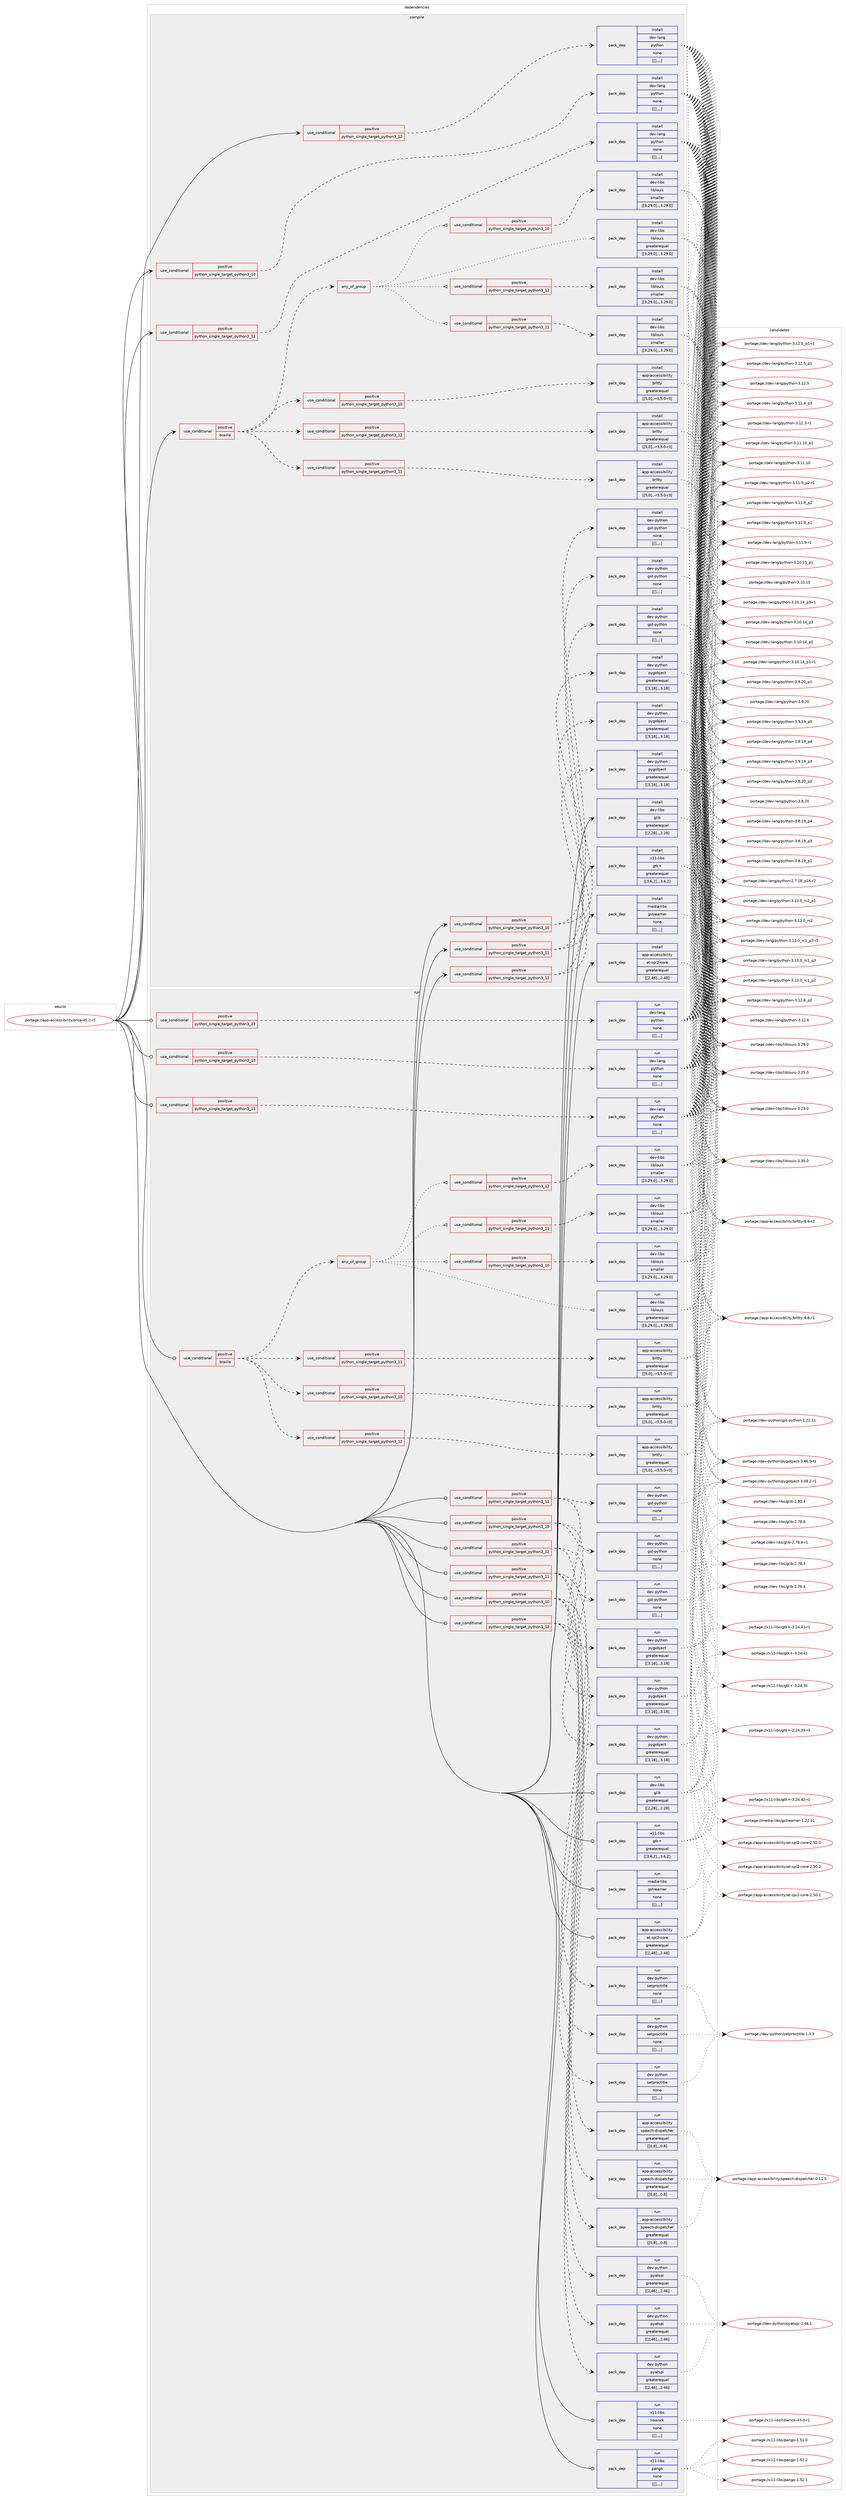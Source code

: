 digraph prolog {

# *************
# Graph options
# *************

newrank=true;
concentrate=true;
compound=true;
graph [rankdir=LR,fontname=Helvetica,fontsize=10,ranksep=1.5];#, ranksep=2.5, nodesep=0.2];
edge  [arrowhead=vee];
node  [fontname=Helvetica,fontsize=10];

# **********
# The ebuild
# **********

subgraph cluster_leftcol {
color=gray;
label=<<i>ebuild</i>>;
id [label="portage://app-accessibility/orca-45.2-r1", color=red, width=4, href="../app-accessibility/orca-45.2-r1.svg"];
}

# ****************
# The dependencies
# ****************

subgraph cluster_midcol {
color=gray;
label=<<i>dependencies</i>>;
subgraph cluster_compile {
fillcolor="#eeeeee";
style=filled;
label=<<i>compile</i>>;
subgraph cond228 {
dependency1274 [label=<<TABLE BORDER="0" CELLBORDER="1" CELLSPACING="0" CELLPADDING="4"><TR><TD ROWSPAN="3" CELLPADDING="10">use_conditional</TD></TR><TR><TD>positive</TD></TR><TR><TD>braille</TD></TR></TABLE>>, shape=none, color=red];
subgraph cond229 {
dependency1275 [label=<<TABLE BORDER="0" CELLBORDER="1" CELLSPACING="0" CELLPADDING="4"><TR><TD ROWSPAN="3" CELLPADDING="10">use_conditional</TD></TR><TR><TD>positive</TD></TR><TR><TD>python_single_target_python3_10</TD></TR></TABLE>>, shape=none, color=red];
subgraph pack1045 {
dependency1276 [label=<<TABLE BORDER="0" CELLBORDER="1" CELLSPACING="0" CELLPADDING="4" WIDTH="220"><TR><TD ROWSPAN="6" CELLPADDING="30">pack_dep</TD></TR><TR><TD WIDTH="110">install</TD></TR><TR><TD>app-accessibility</TD></TR><TR><TD>brltty</TD></TR><TR><TD>greaterequal</TD></TR><TR><TD>[[5,0],,-r3,5.0-r3]</TD></TR></TABLE>>, shape=none, color=blue];
}
dependency1275:e -> dependency1276:w [weight=20,style="dashed",arrowhead="vee"];
}
dependency1274:e -> dependency1275:w [weight=20,style="dashed",arrowhead="vee"];
subgraph cond230 {
dependency1277 [label=<<TABLE BORDER="0" CELLBORDER="1" CELLSPACING="0" CELLPADDING="4"><TR><TD ROWSPAN="3" CELLPADDING="10">use_conditional</TD></TR><TR><TD>positive</TD></TR><TR><TD>python_single_target_python3_11</TD></TR></TABLE>>, shape=none, color=red];
subgraph pack1046 {
dependency1278 [label=<<TABLE BORDER="0" CELLBORDER="1" CELLSPACING="0" CELLPADDING="4" WIDTH="220"><TR><TD ROWSPAN="6" CELLPADDING="30">pack_dep</TD></TR><TR><TD WIDTH="110">install</TD></TR><TR><TD>app-accessibility</TD></TR><TR><TD>brltty</TD></TR><TR><TD>greaterequal</TD></TR><TR><TD>[[5,0],,-r3,5.0-r3]</TD></TR></TABLE>>, shape=none, color=blue];
}
dependency1277:e -> dependency1278:w [weight=20,style="dashed",arrowhead="vee"];
}
dependency1274:e -> dependency1277:w [weight=20,style="dashed",arrowhead="vee"];
subgraph cond231 {
dependency1279 [label=<<TABLE BORDER="0" CELLBORDER="1" CELLSPACING="0" CELLPADDING="4"><TR><TD ROWSPAN="3" CELLPADDING="10">use_conditional</TD></TR><TR><TD>positive</TD></TR><TR><TD>python_single_target_python3_12</TD></TR></TABLE>>, shape=none, color=red];
subgraph pack1047 {
dependency1280 [label=<<TABLE BORDER="0" CELLBORDER="1" CELLSPACING="0" CELLPADDING="4" WIDTH="220"><TR><TD ROWSPAN="6" CELLPADDING="30">pack_dep</TD></TR><TR><TD WIDTH="110">install</TD></TR><TR><TD>app-accessibility</TD></TR><TR><TD>brltty</TD></TR><TR><TD>greaterequal</TD></TR><TR><TD>[[5,0],,-r3,5.0-r3]</TD></TR></TABLE>>, shape=none, color=blue];
}
dependency1279:e -> dependency1280:w [weight=20,style="dashed",arrowhead="vee"];
}
dependency1274:e -> dependency1279:w [weight=20,style="dashed",arrowhead="vee"];
subgraph any3 {
dependency1281 [label=<<TABLE BORDER="0" CELLBORDER="1" CELLSPACING="0" CELLPADDING="4"><TR><TD CELLPADDING="10">any_of_group</TD></TR></TABLE>>, shape=none, color=red];subgraph pack1048 {
dependency1282 [label=<<TABLE BORDER="0" CELLBORDER="1" CELLSPACING="0" CELLPADDING="4" WIDTH="220"><TR><TD ROWSPAN="6" CELLPADDING="30">pack_dep</TD></TR><TR><TD WIDTH="110">install</TD></TR><TR><TD>dev-libs</TD></TR><TR><TD>liblouis</TD></TR><TR><TD>greaterequal</TD></TR><TR><TD>[[3,29,0],,,3.29.0]</TD></TR></TABLE>>, shape=none, color=blue];
}
dependency1281:e -> dependency1282:w [weight=20,style="dotted",arrowhead="oinv"];
subgraph cond232 {
dependency1283 [label=<<TABLE BORDER="0" CELLBORDER="1" CELLSPACING="0" CELLPADDING="4"><TR><TD ROWSPAN="3" CELLPADDING="10">use_conditional</TD></TR><TR><TD>positive</TD></TR><TR><TD>python_single_target_python3_10</TD></TR></TABLE>>, shape=none, color=red];
subgraph pack1049 {
dependency1284 [label=<<TABLE BORDER="0" CELLBORDER="1" CELLSPACING="0" CELLPADDING="4" WIDTH="220"><TR><TD ROWSPAN="6" CELLPADDING="30">pack_dep</TD></TR><TR><TD WIDTH="110">install</TD></TR><TR><TD>dev-libs</TD></TR><TR><TD>liblouis</TD></TR><TR><TD>smaller</TD></TR><TR><TD>[[3,29,0],,,3.29.0]</TD></TR></TABLE>>, shape=none, color=blue];
}
dependency1283:e -> dependency1284:w [weight=20,style="dashed",arrowhead="vee"];
}
dependency1281:e -> dependency1283:w [weight=20,style="dotted",arrowhead="oinv"];
subgraph cond233 {
dependency1285 [label=<<TABLE BORDER="0" CELLBORDER="1" CELLSPACING="0" CELLPADDING="4"><TR><TD ROWSPAN="3" CELLPADDING="10">use_conditional</TD></TR><TR><TD>positive</TD></TR><TR><TD>python_single_target_python3_11</TD></TR></TABLE>>, shape=none, color=red];
subgraph pack1050 {
dependency1286 [label=<<TABLE BORDER="0" CELLBORDER="1" CELLSPACING="0" CELLPADDING="4" WIDTH="220"><TR><TD ROWSPAN="6" CELLPADDING="30">pack_dep</TD></TR><TR><TD WIDTH="110">install</TD></TR><TR><TD>dev-libs</TD></TR><TR><TD>liblouis</TD></TR><TR><TD>smaller</TD></TR><TR><TD>[[3,29,0],,,3.29.0]</TD></TR></TABLE>>, shape=none, color=blue];
}
dependency1285:e -> dependency1286:w [weight=20,style="dashed",arrowhead="vee"];
}
dependency1281:e -> dependency1285:w [weight=20,style="dotted",arrowhead="oinv"];
subgraph cond234 {
dependency1287 [label=<<TABLE BORDER="0" CELLBORDER="1" CELLSPACING="0" CELLPADDING="4"><TR><TD ROWSPAN="3" CELLPADDING="10">use_conditional</TD></TR><TR><TD>positive</TD></TR><TR><TD>python_single_target_python3_12</TD></TR></TABLE>>, shape=none, color=red];
subgraph pack1051 {
dependency1288 [label=<<TABLE BORDER="0" CELLBORDER="1" CELLSPACING="0" CELLPADDING="4" WIDTH="220"><TR><TD ROWSPAN="6" CELLPADDING="30">pack_dep</TD></TR><TR><TD WIDTH="110">install</TD></TR><TR><TD>dev-libs</TD></TR><TR><TD>liblouis</TD></TR><TR><TD>smaller</TD></TR><TR><TD>[[3,29,0],,,3.29.0]</TD></TR></TABLE>>, shape=none, color=blue];
}
dependency1287:e -> dependency1288:w [weight=20,style="dashed",arrowhead="vee"];
}
dependency1281:e -> dependency1287:w [weight=20,style="dotted",arrowhead="oinv"];
}
dependency1274:e -> dependency1281:w [weight=20,style="dashed",arrowhead="vee"];
}
id:e -> dependency1274:w [weight=20,style="solid",arrowhead="vee"];
subgraph cond235 {
dependency1289 [label=<<TABLE BORDER="0" CELLBORDER="1" CELLSPACING="0" CELLPADDING="4"><TR><TD ROWSPAN="3" CELLPADDING="10">use_conditional</TD></TR><TR><TD>positive</TD></TR><TR><TD>python_single_target_python3_10</TD></TR></TABLE>>, shape=none, color=red];
subgraph pack1052 {
dependency1290 [label=<<TABLE BORDER="0" CELLBORDER="1" CELLSPACING="0" CELLPADDING="4" WIDTH="220"><TR><TD ROWSPAN="6" CELLPADDING="30">pack_dep</TD></TR><TR><TD WIDTH="110">install</TD></TR><TR><TD>dev-lang</TD></TR><TR><TD>python</TD></TR><TR><TD>none</TD></TR><TR><TD>[[],,,,]</TD></TR></TABLE>>, shape=none, color=blue];
}
dependency1289:e -> dependency1290:w [weight=20,style="dashed",arrowhead="vee"];
}
id:e -> dependency1289:w [weight=20,style="solid",arrowhead="vee"];
subgraph cond236 {
dependency1291 [label=<<TABLE BORDER="0" CELLBORDER="1" CELLSPACING="0" CELLPADDING="4"><TR><TD ROWSPAN="3" CELLPADDING="10">use_conditional</TD></TR><TR><TD>positive</TD></TR><TR><TD>python_single_target_python3_10</TD></TR></TABLE>>, shape=none, color=red];
subgraph pack1053 {
dependency1292 [label=<<TABLE BORDER="0" CELLBORDER="1" CELLSPACING="0" CELLPADDING="4" WIDTH="220"><TR><TD ROWSPAN="6" CELLPADDING="30">pack_dep</TD></TR><TR><TD WIDTH="110">install</TD></TR><TR><TD>dev-python</TD></TR><TR><TD>gst-python</TD></TR><TR><TD>none</TD></TR><TR><TD>[[],,,,]</TD></TR></TABLE>>, shape=none, color=blue];
}
dependency1291:e -> dependency1292:w [weight=20,style="dashed",arrowhead="vee"];
subgraph pack1054 {
dependency1293 [label=<<TABLE BORDER="0" CELLBORDER="1" CELLSPACING="0" CELLPADDING="4" WIDTH="220"><TR><TD ROWSPAN="6" CELLPADDING="30">pack_dep</TD></TR><TR><TD WIDTH="110">install</TD></TR><TR><TD>dev-python</TD></TR><TR><TD>pygobject</TD></TR><TR><TD>greaterequal</TD></TR><TR><TD>[[3,18],,,3.18]</TD></TR></TABLE>>, shape=none, color=blue];
}
dependency1291:e -> dependency1293:w [weight=20,style="dashed",arrowhead="vee"];
}
id:e -> dependency1291:w [weight=20,style="solid",arrowhead="vee"];
subgraph cond237 {
dependency1294 [label=<<TABLE BORDER="0" CELLBORDER="1" CELLSPACING="0" CELLPADDING="4"><TR><TD ROWSPAN="3" CELLPADDING="10">use_conditional</TD></TR><TR><TD>positive</TD></TR><TR><TD>python_single_target_python3_11</TD></TR></TABLE>>, shape=none, color=red];
subgraph pack1055 {
dependency1295 [label=<<TABLE BORDER="0" CELLBORDER="1" CELLSPACING="0" CELLPADDING="4" WIDTH="220"><TR><TD ROWSPAN="6" CELLPADDING="30">pack_dep</TD></TR><TR><TD WIDTH="110">install</TD></TR><TR><TD>dev-lang</TD></TR><TR><TD>python</TD></TR><TR><TD>none</TD></TR><TR><TD>[[],,,,]</TD></TR></TABLE>>, shape=none, color=blue];
}
dependency1294:e -> dependency1295:w [weight=20,style="dashed",arrowhead="vee"];
}
id:e -> dependency1294:w [weight=20,style="solid",arrowhead="vee"];
subgraph cond238 {
dependency1296 [label=<<TABLE BORDER="0" CELLBORDER="1" CELLSPACING="0" CELLPADDING="4"><TR><TD ROWSPAN="3" CELLPADDING="10">use_conditional</TD></TR><TR><TD>positive</TD></TR><TR><TD>python_single_target_python3_11</TD></TR></TABLE>>, shape=none, color=red];
subgraph pack1056 {
dependency1297 [label=<<TABLE BORDER="0" CELLBORDER="1" CELLSPACING="0" CELLPADDING="4" WIDTH="220"><TR><TD ROWSPAN="6" CELLPADDING="30">pack_dep</TD></TR><TR><TD WIDTH="110">install</TD></TR><TR><TD>dev-python</TD></TR><TR><TD>gst-python</TD></TR><TR><TD>none</TD></TR><TR><TD>[[],,,,]</TD></TR></TABLE>>, shape=none, color=blue];
}
dependency1296:e -> dependency1297:w [weight=20,style="dashed",arrowhead="vee"];
subgraph pack1057 {
dependency1298 [label=<<TABLE BORDER="0" CELLBORDER="1" CELLSPACING="0" CELLPADDING="4" WIDTH="220"><TR><TD ROWSPAN="6" CELLPADDING="30">pack_dep</TD></TR><TR><TD WIDTH="110">install</TD></TR><TR><TD>dev-python</TD></TR><TR><TD>pygobject</TD></TR><TR><TD>greaterequal</TD></TR><TR><TD>[[3,18],,,3.18]</TD></TR></TABLE>>, shape=none, color=blue];
}
dependency1296:e -> dependency1298:w [weight=20,style="dashed",arrowhead="vee"];
}
id:e -> dependency1296:w [weight=20,style="solid",arrowhead="vee"];
subgraph cond239 {
dependency1299 [label=<<TABLE BORDER="0" CELLBORDER="1" CELLSPACING="0" CELLPADDING="4"><TR><TD ROWSPAN="3" CELLPADDING="10">use_conditional</TD></TR><TR><TD>positive</TD></TR><TR><TD>python_single_target_python3_12</TD></TR></TABLE>>, shape=none, color=red];
subgraph pack1058 {
dependency1300 [label=<<TABLE BORDER="0" CELLBORDER="1" CELLSPACING="0" CELLPADDING="4" WIDTH="220"><TR><TD ROWSPAN="6" CELLPADDING="30">pack_dep</TD></TR><TR><TD WIDTH="110">install</TD></TR><TR><TD>dev-lang</TD></TR><TR><TD>python</TD></TR><TR><TD>none</TD></TR><TR><TD>[[],,,,]</TD></TR></TABLE>>, shape=none, color=blue];
}
dependency1299:e -> dependency1300:w [weight=20,style="dashed",arrowhead="vee"];
}
id:e -> dependency1299:w [weight=20,style="solid",arrowhead="vee"];
subgraph cond240 {
dependency1301 [label=<<TABLE BORDER="0" CELLBORDER="1" CELLSPACING="0" CELLPADDING="4"><TR><TD ROWSPAN="3" CELLPADDING="10">use_conditional</TD></TR><TR><TD>positive</TD></TR><TR><TD>python_single_target_python3_12</TD></TR></TABLE>>, shape=none, color=red];
subgraph pack1059 {
dependency1302 [label=<<TABLE BORDER="0" CELLBORDER="1" CELLSPACING="0" CELLPADDING="4" WIDTH="220"><TR><TD ROWSPAN="6" CELLPADDING="30">pack_dep</TD></TR><TR><TD WIDTH="110">install</TD></TR><TR><TD>dev-python</TD></TR><TR><TD>gst-python</TD></TR><TR><TD>none</TD></TR><TR><TD>[[],,,,]</TD></TR></TABLE>>, shape=none, color=blue];
}
dependency1301:e -> dependency1302:w [weight=20,style="dashed",arrowhead="vee"];
subgraph pack1060 {
dependency1303 [label=<<TABLE BORDER="0" CELLBORDER="1" CELLSPACING="0" CELLPADDING="4" WIDTH="220"><TR><TD ROWSPAN="6" CELLPADDING="30">pack_dep</TD></TR><TR><TD WIDTH="110">install</TD></TR><TR><TD>dev-python</TD></TR><TR><TD>pygobject</TD></TR><TR><TD>greaterequal</TD></TR><TR><TD>[[3,18],,,3.18]</TD></TR></TABLE>>, shape=none, color=blue];
}
dependency1301:e -> dependency1303:w [weight=20,style="dashed",arrowhead="vee"];
}
id:e -> dependency1301:w [weight=20,style="solid",arrowhead="vee"];
subgraph pack1061 {
dependency1304 [label=<<TABLE BORDER="0" CELLBORDER="1" CELLSPACING="0" CELLPADDING="4" WIDTH="220"><TR><TD ROWSPAN="6" CELLPADDING="30">pack_dep</TD></TR><TR><TD WIDTH="110">install</TD></TR><TR><TD>app-accessibility</TD></TR><TR><TD>at-spi2-core</TD></TR><TR><TD>greaterequal</TD></TR><TR><TD>[[2,48],,,2.48]</TD></TR></TABLE>>, shape=none, color=blue];
}
id:e -> dependency1304:w [weight=20,style="solid",arrowhead="vee"];
subgraph pack1062 {
dependency1305 [label=<<TABLE BORDER="0" CELLBORDER="1" CELLSPACING="0" CELLPADDING="4" WIDTH="220"><TR><TD ROWSPAN="6" CELLPADDING="30">pack_dep</TD></TR><TR><TD WIDTH="110">install</TD></TR><TR><TD>dev-libs</TD></TR><TR><TD>glib</TD></TR><TR><TD>greaterequal</TD></TR><TR><TD>[[2,28],,,2.28]</TD></TR></TABLE>>, shape=none, color=blue];
}
id:e -> dependency1305:w [weight=20,style="solid",arrowhead="vee"];
subgraph pack1063 {
dependency1306 [label=<<TABLE BORDER="0" CELLBORDER="1" CELLSPACING="0" CELLPADDING="4" WIDTH="220"><TR><TD ROWSPAN="6" CELLPADDING="30">pack_dep</TD></TR><TR><TD WIDTH="110">install</TD></TR><TR><TD>media-libs</TD></TR><TR><TD>gstreamer</TD></TR><TR><TD>none</TD></TR><TR><TD>[[],,,,]</TD></TR></TABLE>>, shape=none, color=blue];
}
id:e -> dependency1306:w [weight=20,style="solid",arrowhead="vee"];
subgraph pack1064 {
dependency1307 [label=<<TABLE BORDER="0" CELLBORDER="1" CELLSPACING="0" CELLPADDING="4" WIDTH="220"><TR><TD ROWSPAN="6" CELLPADDING="30">pack_dep</TD></TR><TR><TD WIDTH="110">install</TD></TR><TR><TD>x11-libs</TD></TR><TR><TD>gtk+</TD></TR><TR><TD>greaterequal</TD></TR><TR><TD>[[3,6,2],,,3.6.2]</TD></TR></TABLE>>, shape=none, color=blue];
}
id:e -> dependency1307:w [weight=20,style="solid",arrowhead="vee"];
}
subgraph cluster_compileandrun {
fillcolor="#eeeeee";
style=filled;
label=<<i>compile and run</i>>;
}
subgraph cluster_run {
fillcolor="#eeeeee";
style=filled;
label=<<i>run</i>>;
subgraph cond241 {
dependency1308 [label=<<TABLE BORDER="0" CELLBORDER="1" CELLSPACING="0" CELLPADDING="4"><TR><TD ROWSPAN="3" CELLPADDING="10">use_conditional</TD></TR><TR><TD>positive</TD></TR><TR><TD>braille</TD></TR></TABLE>>, shape=none, color=red];
subgraph cond242 {
dependency1309 [label=<<TABLE BORDER="0" CELLBORDER="1" CELLSPACING="0" CELLPADDING="4"><TR><TD ROWSPAN="3" CELLPADDING="10">use_conditional</TD></TR><TR><TD>positive</TD></TR><TR><TD>python_single_target_python3_10</TD></TR></TABLE>>, shape=none, color=red];
subgraph pack1065 {
dependency1310 [label=<<TABLE BORDER="0" CELLBORDER="1" CELLSPACING="0" CELLPADDING="4" WIDTH="220"><TR><TD ROWSPAN="6" CELLPADDING="30">pack_dep</TD></TR><TR><TD WIDTH="110">run</TD></TR><TR><TD>app-accessibility</TD></TR><TR><TD>brltty</TD></TR><TR><TD>greaterequal</TD></TR><TR><TD>[[5,0],,-r3,5.0-r3]</TD></TR></TABLE>>, shape=none, color=blue];
}
dependency1309:e -> dependency1310:w [weight=20,style="dashed",arrowhead="vee"];
}
dependency1308:e -> dependency1309:w [weight=20,style="dashed",arrowhead="vee"];
subgraph cond243 {
dependency1311 [label=<<TABLE BORDER="0" CELLBORDER="1" CELLSPACING="0" CELLPADDING="4"><TR><TD ROWSPAN="3" CELLPADDING="10">use_conditional</TD></TR><TR><TD>positive</TD></TR><TR><TD>python_single_target_python3_11</TD></TR></TABLE>>, shape=none, color=red];
subgraph pack1066 {
dependency1312 [label=<<TABLE BORDER="0" CELLBORDER="1" CELLSPACING="0" CELLPADDING="4" WIDTH="220"><TR><TD ROWSPAN="6" CELLPADDING="30">pack_dep</TD></TR><TR><TD WIDTH="110">run</TD></TR><TR><TD>app-accessibility</TD></TR><TR><TD>brltty</TD></TR><TR><TD>greaterequal</TD></TR><TR><TD>[[5,0],,-r3,5.0-r3]</TD></TR></TABLE>>, shape=none, color=blue];
}
dependency1311:e -> dependency1312:w [weight=20,style="dashed",arrowhead="vee"];
}
dependency1308:e -> dependency1311:w [weight=20,style="dashed",arrowhead="vee"];
subgraph cond244 {
dependency1313 [label=<<TABLE BORDER="0" CELLBORDER="1" CELLSPACING="0" CELLPADDING="4"><TR><TD ROWSPAN="3" CELLPADDING="10">use_conditional</TD></TR><TR><TD>positive</TD></TR><TR><TD>python_single_target_python3_12</TD></TR></TABLE>>, shape=none, color=red];
subgraph pack1067 {
dependency1314 [label=<<TABLE BORDER="0" CELLBORDER="1" CELLSPACING="0" CELLPADDING="4" WIDTH="220"><TR><TD ROWSPAN="6" CELLPADDING="30">pack_dep</TD></TR><TR><TD WIDTH="110">run</TD></TR><TR><TD>app-accessibility</TD></TR><TR><TD>brltty</TD></TR><TR><TD>greaterequal</TD></TR><TR><TD>[[5,0],,-r3,5.0-r3]</TD></TR></TABLE>>, shape=none, color=blue];
}
dependency1313:e -> dependency1314:w [weight=20,style="dashed",arrowhead="vee"];
}
dependency1308:e -> dependency1313:w [weight=20,style="dashed",arrowhead="vee"];
subgraph any4 {
dependency1315 [label=<<TABLE BORDER="0" CELLBORDER="1" CELLSPACING="0" CELLPADDING="4"><TR><TD CELLPADDING="10">any_of_group</TD></TR></TABLE>>, shape=none, color=red];subgraph pack1068 {
dependency1316 [label=<<TABLE BORDER="0" CELLBORDER="1" CELLSPACING="0" CELLPADDING="4" WIDTH="220"><TR><TD ROWSPAN="6" CELLPADDING="30">pack_dep</TD></TR><TR><TD WIDTH="110">run</TD></TR><TR><TD>dev-libs</TD></TR><TR><TD>liblouis</TD></TR><TR><TD>greaterequal</TD></TR><TR><TD>[[3,29,0],,,3.29.0]</TD></TR></TABLE>>, shape=none, color=blue];
}
dependency1315:e -> dependency1316:w [weight=20,style="dotted",arrowhead="oinv"];
subgraph cond245 {
dependency1317 [label=<<TABLE BORDER="0" CELLBORDER="1" CELLSPACING="0" CELLPADDING="4"><TR><TD ROWSPAN="3" CELLPADDING="10">use_conditional</TD></TR><TR><TD>positive</TD></TR><TR><TD>python_single_target_python3_10</TD></TR></TABLE>>, shape=none, color=red];
subgraph pack1069 {
dependency1318 [label=<<TABLE BORDER="0" CELLBORDER="1" CELLSPACING="0" CELLPADDING="4" WIDTH="220"><TR><TD ROWSPAN="6" CELLPADDING="30">pack_dep</TD></TR><TR><TD WIDTH="110">run</TD></TR><TR><TD>dev-libs</TD></TR><TR><TD>liblouis</TD></TR><TR><TD>smaller</TD></TR><TR><TD>[[3,29,0],,,3.29.0]</TD></TR></TABLE>>, shape=none, color=blue];
}
dependency1317:e -> dependency1318:w [weight=20,style="dashed",arrowhead="vee"];
}
dependency1315:e -> dependency1317:w [weight=20,style="dotted",arrowhead="oinv"];
subgraph cond246 {
dependency1319 [label=<<TABLE BORDER="0" CELLBORDER="1" CELLSPACING="0" CELLPADDING="4"><TR><TD ROWSPAN="3" CELLPADDING="10">use_conditional</TD></TR><TR><TD>positive</TD></TR><TR><TD>python_single_target_python3_11</TD></TR></TABLE>>, shape=none, color=red];
subgraph pack1070 {
dependency1320 [label=<<TABLE BORDER="0" CELLBORDER="1" CELLSPACING="0" CELLPADDING="4" WIDTH="220"><TR><TD ROWSPAN="6" CELLPADDING="30">pack_dep</TD></TR><TR><TD WIDTH="110">run</TD></TR><TR><TD>dev-libs</TD></TR><TR><TD>liblouis</TD></TR><TR><TD>smaller</TD></TR><TR><TD>[[3,29,0],,,3.29.0]</TD></TR></TABLE>>, shape=none, color=blue];
}
dependency1319:e -> dependency1320:w [weight=20,style="dashed",arrowhead="vee"];
}
dependency1315:e -> dependency1319:w [weight=20,style="dotted",arrowhead="oinv"];
subgraph cond247 {
dependency1321 [label=<<TABLE BORDER="0" CELLBORDER="1" CELLSPACING="0" CELLPADDING="4"><TR><TD ROWSPAN="3" CELLPADDING="10">use_conditional</TD></TR><TR><TD>positive</TD></TR><TR><TD>python_single_target_python3_12</TD></TR></TABLE>>, shape=none, color=red];
subgraph pack1071 {
dependency1322 [label=<<TABLE BORDER="0" CELLBORDER="1" CELLSPACING="0" CELLPADDING="4" WIDTH="220"><TR><TD ROWSPAN="6" CELLPADDING="30">pack_dep</TD></TR><TR><TD WIDTH="110">run</TD></TR><TR><TD>dev-libs</TD></TR><TR><TD>liblouis</TD></TR><TR><TD>smaller</TD></TR><TR><TD>[[3,29,0],,,3.29.0]</TD></TR></TABLE>>, shape=none, color=blue];
}
dependency1321:e -> dependency1322:w [weight=20,style="dashed",arrowhead="vee"];
}
dependency1315:e -> dependency1321:w [weight=20,style="dotted",arrowhead="oinv"];
}
dependency1308:e -> dependency1315:w [weight=20,style="dashed",arrowhead="vee"];
}
id:e -> dependency1308:w [weight=20,style="solid",arrowhead="odot"];
subgraph cond248 {
dependency1323 [label=<<TABLE BORDER="0" CELLBORDER="1" CELLSPACING="0" CELLPADDING="4"><TR><TD ROWSPAN="3" CELLPADDING="10">use_conditional</TD></TR><TR><TD>positive</TD></TR><TR><TD>python_single_target_python3_10</TD></TR></TABLE>>, shape=none, color=red];
subgraph pack1072 {
dependency1324 [label=<<TABLE BORDER="0" CELLBORDER="1" CELLSPACING="0" CELLPADDING="4" WIDTH="220"><TR><TD ROWSPAN="6" CELLPADDING="30">pack_dep</TD></TR><TR><TD WIDTH="110">run</TD></TR><TR><TD>app-accessibility</TD></TR><TR><TD>speech-dispatcher</TD></TR><TR><TD>greaterequal</TD></TR><TR><TD>[[0,8],,,0.8]</TD></TR></TABLE>>, shape=none, color=blue];
}
dependency1323:e -> dependency1324:w [weight=20,style="dashed",arrowhead="vee"];
subgraph pack1073 {
dependency1325 [label=<<TABLE BORDER="0" CELLBORDER="1" CELLSPACING="0" CELLPADDING="4" WIDTH="220"><TR><TD ROWSPAN="6" CELLPADDING="30">pack_dep</TD></TR><TR><TD WIDTH="110">run</TD></TR><TR><TD>dev-python</TD></TR><TR><TD>pyatspi</TD></TR><TR><TD>greaterequal</TD></TR><TR><TD>[[2,46],,,2.46]</TD></TR></TABLE>>, shape=none, color=blue];
}
dependency1323:e -> dependency1325:w [weight=20,style="dashed",arrowhead="vee"];
subgraph pack1074 {
dependency1326 [label=<<TABLE BORDER="0" CELLBORDER="1" CELLSPACING="0" CELLPADDING="4" WIDTH="220"><TR><TD ROWSPAN="6" CELLPADDING="30">pack_dep</TD></TR><TR><TD WIDTH="110">run</TD></TR><TR><TD>dev-python</TD></TR><TR><TD>setproctitle</TD></TR><TR><TD>none</TD></TR><TR><TD>[[],,,,]</TD></TR></TABLE>>, shape=none, color=blue];
}
dependency1323:e -> dependency1326:w [weight=20,style="dashed",arrowhead="vee"];
}
id:e -> dependency1323:w [weight=20,style="solid",arrowhead="odot"];
subgraph cond249 {
dependency1327 [label=<<TABLE BORDER="0" CELLBORDER="1" CELLSPACING="0" CELLPADDING="4"><TR><TD ROWSPAN="3" CELLPADDING="10">use_conditional</TD></TR><TR><TD>positive</TD></TR><TR><TD>python_single_target_python3_10</TD></TR></TABLE>>, shape=none, color=red];
subgraph pack1075 {
dependency1328 [label=<<TABLE BORDER="0" CELLBORDER="1" CELLSPACING="0" CELLPADDING="4" WIDTH="220"><TR><TD ROWSPAN="6" CELLPADDING="30">pack_dep</TD></TR><TR><TD WIDTH="110">run</TD></TR><TR><TD>dev-lang</TD></TR><TR><TD>python</TD></TR><TR><TD>none</TD></TR><TR><TD>[[],,,,]</TD></TR></TABLE>>, shape=none, color=blue];
}
dependency1327:e -> dependency1328:w [weight=20,style="dashed",arrowhead="vee"];
}
id:e -> dependency1327:w [weight=20,style="solid",arrowhead="odot"];
subgraph cond250 {
dependency1329 [label=<<TABLE BORDER="0" CELLBORDER="1" CELLSPACING="0" CELLPADDING="4"><TR><TD ROWSPAN="3" CELLPADDING="10">use_conditional</TD></TR><TR><TD>positive</TD></TR><TR><TD>python_single_target_python3_10</TD></TR></TABLE>>, shape=none, color=red];
subgraph pack1076 {
dependency1330 [label=<<TABLE BORDER="0" CELLBORDER="1" CELLSPACING="0" CELLPADDING="4" WIDTH="220"><TR><TD ROWSPAN="6" CELLPADDING="30">pack_dep</TD></TR><TR><TD WIDTH="110">run</TD></TR><TR><TD>dev-python</TD></TR><TR><TD>gst-python</TD></TR><TR><TD>none</TD></TR><TR><TD>[[],,,,]</TD></TR></TABLE>>, shape=none, color=blue];
}
dependency1329:e -> dependency1330:w [weight=20,style="dashed",arrowhead="vee"];
subgraph pack1077 {
dependency1331 [label=<<TABLE BORDER="0" CELLBORDER="1" CELLSPACING="0" CELLPADDING="4" WIDTH="220"><TR><TD ROWSPAN="6" CELLPADDING="30">pack_dep</TD></TR><TR><TD WIDTH="110">run</TD></TR><TR><TD>dev-python</TD></TR><TR><TD>pygobject</TD></TR><TR><TD>greaterequal</TD></TR><TR><TD>[[3,18],,,3.18]</TD></TR></TABLE>>, shape=none, color=blue];
}
dependency1329:e -> dependency1331:w [weight=20,style="dashed",arrowhead="vee"];
}
id:e -> dependency1329:w [weight=20,style="solid",arrowhead="odot"];
subgraph cond251 {
dependency1332 [label=<<TABLE BORDER="0" CELLBORDER="1" CELLSPACING="0" CELLPADDING="4"><TR><TD ROWSPAN="3" CELLPADDING="10">use_conditional</TD></TR><TR><TD>positive</TD></TR><TR><TD>python_single_target_python3_11</TD></TR></TABLE>>, shape=none, color=red];
subgraph pack1078 {
dependency1333 [label=<<TABLE BORDER="0" CELLBORDER="1" CELLSPACING="0" CELLPADDING="4" WIDTH="220"><TR><TD ROWSPAN="6" CELLPADDING="30">pack_dep</TD></TR><TR><TD WIDTH="110">run</TD></TR><TR><TD>app-accessibility</TD></TR><TR><TD>speech-dispatcher</TD></TR><TR><TD>greaterequal</TD></TR><TR><TD>[[0,8],,,0.8]</TD></TR></TABLE>>, shape=none, color=blue];
}
dependency1332:e -> dependency1333:w [weight=20,style="dashed",arrowhead="vee"];
subgraph pack1079 {
dependency1334 [label=<<TABLE BORDER="0" CELLBORDER="1" CELLSPACING="0" CELLPADDING="4" WIDTH="220"><TR><TD ROWSPAN="6" CELLPADDING="30">pack_dep</TD></TR><TR><TD WIDTH="110">run</TD></TR><TR><TD>dev-python</TD></TR><TR><TD>pyatspi</TD></TR><TR><TD>greaterequal</TD></TR><TR><TD>[[2,46],,,2.46]</TD></TR></TABLE>>, shape=none, color=blue];
}
dependency1332:e -> dependency1334:w [weight=20,style="dashed",arrowhead="vee"];
subgraph pack1080 {
dependency1335 [label=<<TABLE BORDER="0" CELLBORDER="1" CELLSPACING="0" CELLPADDING="4" WIDTH="220"><TR><TD ROWSPAN="6" CELLPADDING="30">pack_dep</TD></TR><TR><TD WIDTH="110">run</TD></TR><TR><TD>dev-python</TD></TR><TR><TD>setproctitle</TD></TR><TR><TD>none</TD></TR><TR><TD>[[],,,,]</TD></TR></TABLE>>, shape=none, color=blue];
}
dependency1332:e -> dependency1335:w [weight=20,style="dashed",arrowhead="vee"];
}
id:e -> dependency1332:w [weight=20,style="solid",arrowhead="odot"];
subgraph cond252 {
dependency1336 [label=<<TABLE BORDER="0" CELLBORDER="1" CELLSPACING="0" CELLPADDING="4"><TR><TD ROWSPAN="3" CELLPADDING="10">use_conditional</TD></TR><TR><TD>positive</TD></TR><TR><TD>python_single_target_python3_11</TD></TR></TABLE>>, shape=none, color=red];
subgraph pack1081 {
dependency1337 [label=<<TABLE BORDER="0" CELLBORDER="1" CELLSPACING="0" CELLPADDING="4" WIDTH="220"><TR><TD ROWSPAN="6" CELLPADDING="30">pack_dep</TD></TR><TR><TD WIDTH="110">run</TD></TR><TR><TD>dev-lang</TD></TR><TR><TD>python</TD></TR><TR><TD>none</TD></TR><TR><TD>[[],,,,]</TD></TR></TABLE>>, shape=none, color=blue];
}
dependency1336:e -> dependency1337:w [weight=20,style="dashed",arrowhead="vee"];
}
id:e -> dependency1336:w [weight=20,style="solid",arrowhead="odot"];
subgraph cond253 {
dependency1338 [label=<<TABLE BORDER="0" CELLBORDER="1" CELLSPACING="0" CELLPADDING="4"><TR><TD ROWSPAN="3" CELLPADDING="10">use_conditional</TD></TR><TR><TD>positive</TD></TR><TR><TD>python_single_target_python3_11</TD></TR></TABLE>>, shape=none, color=red];
subgraph pack1082 {
dependency1339 [label=<<TABLE BORDER="0" CELLBORDER="1" CELLSPACING="0" CELLPADDING="4" WIDTH="220"><TR><TD ROWSPAN="6" CELLPADDING="30">pack_dep</TD></TR><TR><TD WIDTH="110">run</TD></TR><TR><TD>dev-python</TD></TR><TR><TD>gst-python</TD></TR><TR><TD>none</TD></TR><TR><TD>[[],,,,]</TD></TR></TABLE>>, shape=none, color=blue];
}
dependency1338:e -> dependency1339:w [weight=20,style="dashed",arrowhead="vee"];
subgraph pack1083 {
dependency1340 [label=<<TABLE BORDER="0" CELLBORDER="1" CELLSPACING="0" CELLPADDING="4" WIDTH="220"><TR><TD ROWSPAN="6" CELLPADDING="30">pack_dep</TD></TR><TR><TD WIDTH="110">run</TD></TR><TR><TD>dev-python</TD></TR><TR><TD>pygobject</TD></TR><TR><TD>greaterequal</TD></TR><TR><TD>[[3,18],,,3.18]</TD></TR></TABLE>>, shape=none, color=blue];
}
dependency1338:e -> dependency1340:w [weight=20,style="dashed",arrowhead="vee"];
}
id:e -> dependency1338:w [weight=20,style="solid",arrowhead="odot"];
subgraph cond254 {
dependency1341 [label=<<TABLE BORDER="0" CELLBORDER="1" CELLSPACING="0" CELLPADDING="4"><TR><TD ROWSPAN="3" CELLPADDING="10">use_conditional</TD></TR><TR><TD>positive</TD></TR><TR><TD>python_single_target_python3_12</TD></TR></TABLE>>, shape=none, color=red];
subgraph pack1084 {
dependency1342 [label=<<TABLE BORDER="0" CELLBORDER="1" CELLSPACING="0" CELLPADDING="4" WIDTH="220"><TR><TD ROWSPAN="6" CELLPADDING="30">pack_dep</TD></TR><TR><TD WIDTH="110">run</TD></TR><TR><TD>app-accessibility</TD></TR><TR><TD>speech-dispatcher</TD></TR><TR><TD>greaterequal</TD></TR><TR><TD>[[0,8],,,0.8]</TD></TR></TABLE>>, shape=none, color=blue];
}
dependency1341:e -> dependency1342:w [weight=20,style="dashed",arrowhead="vee"];
subgraph pack1085 {
dependency1343 [label=<<TABLE BORDER="0" CELLBORDER="1" CELLSPACING="0" CELLPADDING="4" WIDTH="220"><TR><TD ROWSPAN="6" CELLPADDING="30">pack_dep</TD></TR><TR><TD WIDTH="110">run</TD></TR><TR><TD>dev-python</TD></TR><TR><TD>pyatspi</TD></TR><TR><TD>greaterequal</TD></TR><TR><TD>[[2,46],,,2.46]</TD></TR></TABLE>>, shape=none, color=blue];
}
dependency1341:e -> dependency1343:w [weight=20,style="dashed",arrowhead="vee"];
subgraph pack1086 {
dependency1344 [label=<<TABLE BORDER="0" CELLBORDER="1" CELLSPACING="0" CELLPADDING="4" WIDTH="220"><TR><TD ROWSPAN="6" CELLPADDING="30">pack_dep</TD></TR><TR><TD WIDTH="110">run</TD></TR><TR><TD>dev-python</TD></TR><TR><TD>setproctitle</TD></TR><TR><TD>none</TD></TR><TR><TD>[[],,,,]</TD></TR></TABLE>>, shape=none, color=blue];
}
dependency1341:e -> dependency1344:w [weight=20,style="dashed",arrowhead="vee"];
}
id:e -> dependency1341:w [weight=20,style="solid",arrowhead="odot"];
subgraph cond255 {
dependency1345 [label=<<TABLE BORDER="0" CELLBORDER="1" CELLSPACING="0" CELLPADDING="4"><TR><TD ROWSPAN="3" CELLPADDING="10">use_conditional</TD></TR><TR><TD>positive</TD></TR><TR><TD>python_single_target_python3_12</TD></TR></TABLE>>, shape=none, color=red];
subgraph pack1087 {
dependency1346 [label=<<TABLE BORDER="0" CELLBORDER="1" CELLSPACING="0" CELLPADDING="4" WIDTH="220"><TR><TD ROWSPAN="6" CELLPADDING="30">pack_dep</TD></TR><TR><TD WIDTH="110">run</TD></TR><TR><TD>dev-lang</TD></TR><TR><TD>python</TD></TR><TR><TD>none</TD></TR><TR><TD>[[],,,,]</TD></TR></TABLE>>, shape=none, color=blue];
}
dependency1345:e -> dependency1346:w [weight=20,style="dashed",arrowhead="vee"];
}
id:e -> dependency1345:w [weight=20,style="solid",arrowhead="odot"];
subgraph cond256 {
dependency1347 [label=<<TABLE BORDER="0" CELLBORDER="1" CELLSPACING="0" CELLPADDING="4"><TR><TD ROWSPAN="3" CELLPADDING="10">use_conditional</TD></TR><TR><TD>positive</TD></TR><TR><TD>python_single_target_python3_12</TD></TR></TABLE>>, shape=none, color=red];
subgraph pack1088 {
dependency1348 [label=<<TABLE BORDER="0" CELLBORDER="1" CELLSPACING="0" CELLPADDING="4" WIDTH="220"><TR><TD ROWSPAN="6" CELLPADDING="30">pack_dep</TD></TR><TR><TD WIDTH="110">run</TD></TR><TR><TD>dev-python</TD></TR><TR><TD>gst-python</TD></TR><TR><TD>none</TD></TR><TR><TD>[[],,,,]</TD></TR></TABLE>>, shape=none, color=blue];
}
dependency1347:e -> dependency1348:w [weight=20,style="dashed",arrowhead="vee"];
subgraph pack1089 {
dependency1349 [label=<<TABLE BORDER="0" CELLBORDER="1" CELLSPACING="0" CELLPADDING="4" WIDTH="220"><TR><TD ROWSPAN="6" CELLPADDING="30">pack_dep</TD></TR><TR><TD WIDTH="110">run</TD></TR><TR><TD>dev-python</TD></TR><TR><TD>pygobject</TD></TR><TR><TD>greaterequal</TD></TR><TR><TD>[[3,18],,,3.18]</TD></TR></TABLE>>, shape=none, color=blue];
}
dependency1347:e -> dependency1349:w [weight=20,style="dashed",arrowhead="vee"];
}
id:e -> dependency1347:w [weight=20,style="solid",arrowhead="odot"];
subgraph pack1090 {
dependency1350 [label=<<TABLE BORDER="0" CELLBORDER="1" CELLSPACING="0" CELLPADDING="4" WIDTH="220"><TR><TD ROWSPAN="6" CELLPADDING="30">pack_dep</TD></TR><TR><TD WIDTH="110">run</TD></TR><TR><TD>app-accessibility</TD></TR><TR><TD>at-spi2-core</TD></TR><TR><TD>greaterequal</TD></TR><TR><TD>[[2,48],,,2.48]</TD></TR></TABLE>>, shape=none, color=blue];
}
id:e -> dependency1350:w [weight=20,style="solid",arrowhead="odot"];
subgraph pack1091 {
dependency1351 [label=<<TABLE BORDER="0" CELLBORDER="1" CELLSPACING="0" CELLPADDING="4" WIDTH="220"><TR><TD ROWSPAN="6" CELLPADDING="30">pack_dep</TD></TR><TR><TD WIDTH="110">run</TD></TR><TR><TD>dev-libs</TD></TR><TR><TD>glib</TD></TR><TR><TD>greaterequal</TD></TR><TR><TD>[[2,28],,,2.28]</TD></TR></TABLE>>, shape=none, color=blue];
}
id:e -> dependency1351:w [weight=20,style="solid",arrowhead="odot"];
subgraph pack1092 {
dependency1352 [label=<<TABLE BORDER="0" CELLBORDER="1" CELLSPACING="0" CELLPADDING="4" WIDTH="220"><TR><TD ROWSPAN="6" CELLPADDING="30">pack_dep</TD></TR><TR><TD WIDTH="110">run</TD></TR><TR><TD>media-libs</TD></TR><TR><TD>gstreamer</TD></TR><TR><TD>none</TD></TR><TR><TD>[[],,,,]</TD></TR></TABLE>>, shape=none, color=blue];
}
id:e -> dependency1352:w [weight=20,style="solid",arrowhead="odot"];
subgraph pack1093 {
dependency1353 [label=<<TABLE BORDER="0" CELLBORDER="1" CELLSPACING="0" CELLPADDING="4" WIDTH="220"><TR><TD ROWSPAN="6" CELLPADDING="30">pack_dep</TD></TR><TR><TD WIDTH="110">run</TD></TR><TR><TD>x11-libs</TD></TR><TR><TD>gtk+</TD></TR><TR><TD>greaterequal</TD></TR><TR><TD>[[3,6,2],,,3.6.2]</TD></TR></TABLE>>, shape=none, color=blue];
}
id:e -> dependency1353:w [weight=20,style="solid",arrowhead="odot"];
subgraph pack1094 {
dependency1354 [label=<<TABLE BORDER="0" CELLBORDER="1" CELLSPACING="0" CELLPADDING="4" WIDTH="220"><TR><TD ROWSPAN="6" CELLPADDING="30">pack_dep</TD></TR><TR><TD WIDTH="110">run</TD></TR><TR><TD>x11-libs</TD></TR><TR><TD>libwnck</TD></TR><TR><TD>none</TD></TR><TR><TD>[[],,,,]</TD></TR></TABLE>>, shape=none, color=blue];
}
id:e -> dependency1354:w [weight=20,style="solid",arrowhead="odot"];
subgraph pack1095 {
dependency1355 [label=<<TABLE BORDER="0" CELLBORDER="1" CELLSPACING="0" CELLPADDING="4" WIDTH="220"><TR><TD ROWSPAN="6" CELLPADDING="30">pack_dep</TD></TR><TR><TD WIDTH="110">run</TD></TR><TR><TD>x11-libs</TD></TR><TR><TD>pango</TD></TR><TR><TD>none</TD></TR><TR><TD>[[],,,,]</TD></TR></TABLE>>, shape=none, color=blue];
}
id:e -> dependency1355:w [weight=20,style="solid",arrowhead="odot"];
}
}

# **************
# The candidates
# **************

subgraph cluster_choices {
rank=same;
color=gray;
label=<<i>candidates</i>>;

subgraph choice1045 {
color=black;
nodesep=1;
choice9711211245979999101115115105981051081051161214798114108116116121455446544511450 [label="portage://app-accessibility/brltty-6.6-r2", color=red, width=4,href="../app-accessibility/brltty-6.6-r2.svg"];
choice9711211245979999101115115105981051081051161214798114108116116121455446544511449 [label="portage://app-accessibility/brltty-6.6-r1", color=red, width=4,href="../app-accessibility/brltty-6.6-r1.svg"];
dependency1276:e -> choice9711211245979999101115115105981051081051161214798114108116116121455446544511450:w [style=dotted,weight="100"];
dependency1276:e -> choice9711211245979999101115115105981051081051161214798114108116116121455446544511449:w [style=dotted,weight="100"];
}
subgraph choice1046 {
color=black;
nodesep=1;
choice9711211245979999101115115105981051081051161214798114108116116121455446544511450 [label="portage://app-accessibility/brltty-6.6-r2", color=red, width=4,href="../app-accessibility/brltty-6.6-r2.svg"];
choice9711211245979999101115115105981051081051161214798114108116116121455446544511449 [label="portage://app-accessibility/brltty-6.6-r1", color=red, width=4,href="../app-accessibility/brltty-6.6-r1.svg"];
dependency1278:e -> choice9711211245979999101115115105981051081051161214798114108116116121455446544511450:w [style=dotted,weight="100"];
dependency1278:e -> choice9711211245979999101115115105981051081051161214798114108116116121455446544511449:w [style=dotted,weight="100"];
}
subgraph choice1047 {
color=black;
nodesep=1;
choice9711211245979999101115115105981051081051161214798114108116116121455446544511450 [label="portage://app-accessibility/brltty-6.6-r2", color=red, width=4,href="../app-accessibility/brltty-6.6-r2.svg"];
choice9711211245979999101115115105981051081051161214798114108116116121455446544511449 [label="portage://app-accessibility/brltty-6.6-r1", color=red, width=4,href="../app-accessibility/brltty-6.6-r1.svg"];
dependency1280:e -> choice9711211245979999101115115105981051081051161214798114108116116121455446544511450:w [style=dotted,weight="100"];
dependency1280:e -> choice9711211245979999101115115105981051081051161214798114108116116121455446544511449:w [style=dotted,weight="100"];
}
subgraph choice1048 {
color=black;
nodesep=1;
choice1001011184510810598115471081059810811111710511545514651484648 [label="portage://dev-libs/liblouis-3.30.0", color=red, width=4,href="../dev-libs/liblouis-3.30.0.svg"];
choice1001011184510810598115471081059810811111710511545514650574648 [label="portage://dev-libs/liblouis-3.29.0", color=red, width=4,href="../dev-libs/liblouis-3.29.0.svg"];
choice1001011184510810598115471081059810811111710511545514650534648 [label="portage://dev-libs/liblouis-3.25.0", color=red, width=4,href="../dev-libs/liblouis-3.25.0.svg"];
choice1001011184510810598115471081059810811111710511545514650514648 [label="portage://dev-libs/liblouis-3.23.0", color=red, width=4,href="../dev-libs/liblouis-3.23.0.svg"];
dependency1282:e -> choice1001011184510810598115471081059810811111710511545514651484648:w [style=dotted,weight="100"];
dependency1282:e -> choice1001011184510810598115471081059810811111710511545514650574648:w [style=dotted,weight="100"];
dependency1282:e -> choice1001011184510810598115471081059810811111710511545514650534648:w [style=dotted,weight="100"];
dependency1282:e -> choice1001011184510810598115471081059810811111710511545514650514648:w [style=dotted,weight="100"];
}
subgraph choice1049 {
color=black;
nodesep=1;
choice1001011184510810598115471081059810811111710511545514651484648 [label="portage://dev-libs/liblouis-3.30.0", color=red, width=4,href="../dev-libs/liblouis-3.30.0.svg"];
choice1001011184510810598115471081059810811111710511545514650574648 [label="portage://dev-libs/liblouis-3.29.0", color=red, width=4,href="../dev-libs/liblouis-3.29.0.svg"];
choice1001011184510810598115471081059810811111710511545514650534648 [label="portage://dev-libs/liblouis-3.25.0", color=red, width=4,href="../dev-libs/liblouis-3.25.0.svg"];
choice1001011184510810598115471081059810811111710511545514650514648 [label="portage://dev-libs/liblouis-3.23.0", color=red, width=4,href="../dev-libs/liblouis-3.23.0.svg"];
dependency1284:e -> choice1001011184510810598115471081059810811111710511545514651484648:w [style=dotted,weight="100"];
dependency1284:e -> choice1001011184510810598115471081059810811111710511545514650574648:w [style=dotted,weight="100"];
dependency1284:e -> choice1001011184510810598115471081059810811111710511545514650534648:w [style=dotted,weight="100"];
dependency1284:e -> choice1001011184510810598115471081059810811111710511545514650514648:w [style=dotted,weight="100"];
}
subgraph choice1050 {
color=black;
nodesep=1;
choice1001011184510810598115471081059810811111710511545514651484648 [label="portage://dev-libs/liblouis-3.30.0", color=red, width=4,href="../dev-libs/liblouis-3.30.0.svg"];
choice1001011184510810598115471081059810811111710511545514650574648 [label="portage://dev-libs/liblouis-3.29.0", color=red, width=4,href="../dev-libs/liblouis-3.29.0.svg"];
choice1001011184510810598115471081059810811111710511545514650534648 [label="portage://dev-libs/liblouis-3.25.0", color=red, width=4,href="../dev-libs/liblouis-3.25.0.svg"];
choice1001011184510810598115471081059810811111710511545514650514648 [label="portage://dev-libs/liblouis-3.23.0", color=red, width=4,href="../dev-libs/liblouis-3.23.0.svg"];
dependency1286:e -> choice1001011184510810598115471081059810811111710511545514651484648:w [style=dotted,weight="100"];
dependency1286:e -> choice1001011184510810598115471081059810811111710511545514650574648:w [style=dotted,weight="100"];
dependency1286:e -> choice1001011184510810598115471081059810811111710511545514650534648:w [style=dotted,weight="100"];
dependency1286:e -> choice1001011184510810598115471081059810811111710511545514650514648:w [style=dotted,weight="100"];
}
subgraph choice1051 {
color=black;
nodesep=1;
choice1001011184510810598115471081059810811111710511545514651484648 [label="portage://dev-libs/liblouis-3.30.0", color=red, width=4,href="../dev-libs/liblouis-3.30.0.svg"];
choice1001011184510810598115471081059810811111710511545514650574648 [label="portage://dev-libs/liblouis-3.29.0", color=red, width=4,href="../dev-libs/liblouis-3.29.0.svg"];
choice1001011184510810598115471081059810811111710511545514650534648 [label="portage://dev-libs/liblouis-3.25.0", color=red, width=4,href="../dev-libs/liblouis-3.25.0.svg"];
choice1001011184510810598115471081059810811111710511545514650514648 [label="portage://dev-libs/liblouis-3.23.0", color=red, width=4,href="../dev-libs/liblouis-3.23.0.svg"];
dependency1288:e -> choice1001011184510810598115471081059810811111710511545514651484648:w [style=dotted,weight="100"];
dependency1288:e -> choice1001011184510810598115471081059810811111710511545514650574648:w [style=dotted,weight="100"];
dependency1288:e -> choice1001011184510810598115471081059810811111710511545514650534648:w [style=dotted,weight="100"];
dependency1288:e -> choice1001011184510810598115471081059810811111710511545514650514648:w [style=dotted,weight="100"];
}
subgraph choice1052 {
color=black;
nodesep=1;
choice100101118451089711010347112121116104111110455146495146489511499509511249 [label="portage://dev-lang/python-3.13.0_rc2_p1", color=red, width=4,href="../dev-lang/python-3.13.0_rc2_p1.svg"];
choice10010111845108971101034711212111610411111045514649514648951149950 [label="portage://dev-lang/python-3.13.0_rc2", color=red, width=4,href="../dev-lang/python-3.13.0_rc2.svg"];
choice1001011184510897110103471121211161041111104551464951464895114994995112514511449 [label="portage://dev-lang/python-3.13.0_rc1_p3-r1", color=red, width=4,href="../dev-lang/python-3.13.0_rc1_p3-r1.svg"];
choice100101118451089711010347112121116104111110455146495146489511499499511251 [label="portage://dev-lang/python-3.13.0_rc1_p3", color=red, width=4,href="../dev-lang/python-3.13.0_rc1_p3.svg"];
choice100101118451089711010347112121116104111110455146495146489511499499511250 [label="portage://dev-lang/python-3.13.0_rc1_p2", color=red, width=4,href="../dev-lang/python-3.13.0_rc1_p2.svg"];
choice100101118451089711010347112121116104111110455146495046549511250 [label="portage://dev-lang/python-3.12.6_p2", color=red, width=4,href="../dev-lang/python-3.12.6_p2.svg"];
choice10010111845108971101034711212111610411111045514649504654 [label="portage://dev-lang/python-3.12.6", color=red, width=4,href="../dev-lang/python-3.12.6.svg"];
choice1001011184510897110103471121211161041111104551464950465395112494511449 [label="portage://dev-lang/python-3.12.5_p1-r1", color=red, width=4,href="../dev-lang/python-3.12.5_p1-r1.svg"];
choice100101118451089711010347112121116104111110455146495046539511249 [label="portage://dev-lang/python-3.12.5_p1", color=red, width=4,href="../dev-lang/python-3.12.5_p1.svg"];
choice10010111845108971101034711212111610411111045514649504653 [label="portage://dev-lang/python-3.12.5", color=red, width=4,href="../dev-lang/python-3.12.5.svg"];
choice100101118451089711010347112121116104111110455146495046529511251 [label="portage://dev-lang/python-3.12.4_p3", color=red, width=4,href="../dev-lang/python-3.12.4_p3.svg"];
choice100101118451089711010347112121116104111110455146495046514511449 [label="portage://dev-lang/python-3.12.3-r1", color=red, width=4,href="../dev-lang/python-3.12.3-r1.svg"];
choice10010111845108971101034711212111610411111045514649494649489511249 [label="portage://dev-lang/python-3.11.10_p1", color=red, width=4,href="../dev-lang/python-3.11.10_p1.svg"];
choice1001011184510897110103471121211161041111104551464949464948 [label="portage://dev-lang/python-3.11.10", color=red, width=4,href="../dev-lang/python-3.11.10.svg"];
choice1001011184510897110103471121211161041111104551464949465795112504511449 [label="portage://dev-lang/python-3.11.9_p2-r1", color=red, width=4,href="../dev-lang/python-3.11.9_p2-r1.svg"];
choice100101118451089711010347112121116104111110455146494946579511250 [label="portage://dev-lang/python-3.11.9_p2", color=red, width=4,href="../dev-lang/python-3.11.9_p2.svg"];
choice100101118451089711010347112121116104111110455146494946579511249 [label="portage://dev-lang/python-3.11.9_p1", color=red, width=4,href="../dev-lang/python-3.11.9_p1.svg"];
choice100101118451089711010347112121116104111110455146494946574511449 [label="portage://dev-lang/python-3.11.9-r1", color=red, width=4,href="../dev-lang/python-3.11.9-r1.svg"];
choice10010111845108971101034711212111610411111045514649484649539511249 [label="portage://dev-lang/python-3.10.15_p1", color=red, width=4,href="../dev-lang/python-3.10.15_p1.svg"];
choice1001011184510897110103471121211161041111104551464948464953 [label="portage://dev-lang/python-3.10.15", color=red, width=4,href="../dev-lang/python-3.10.15.svg"];
choice100101118451089711010347112121116104111110455146494846495295112514511449 [label="portage://dev-lang/python-3.10.14_p3-r1", color=red, width=4,href="../dev-lang/python-3.10.14_p3-r1.svg"];
choice10010111845108971101034711212111610411111045514649484649529511251 [label="portage://dev-lang/python-3.10.14_p3", color=red, width=4,href="../dev-lang/python-3.10.14_p3.svg"];
choice10010111845108971101034711212111610411111045514649484649529511250 [label="portage://dev-lang/python-3.10.14_p2", color=red, width=4,href="../dev-lang/python-3.10.14_p2.svg"];
choice100101118451089711010347112121116104111110455146494846495295112494511449 [label="portage://dev-lang/python-3.10.14_p1-r1", color=red, width=4,href="../dev-lang/python-3.10.14_p1-r1.svg"];
choice100101118451089711010347112121116104111110455146574650489511249 [label="portage://dev-lang/python-3.9.20_p1", color=red, width=4,href="../dev-lang/python-3.9.20_p1.svg"];
choice10010111845108971101034711212111610411111045514657465048 [label="portage://dev-lang/python-3.9.20", color=red, width=4,href="../dev-lang/python-3.9.20.svg"];
choice100101118451089711010347112121116104111110455146574649579511253 [label="portage://dev-lang/python-3.9.19_p5", color=red, width=4,href="../dev-lang/python-3.9.19_p5.svg"];
choice100101118451089711010347112121116104111110455146574649579511252 [label="portage://dev-lang/python-3.9.19_p4", color=red, width=4,href="../dev-lang/python-3.9.19_p4.svg"];
choice100101118451089711010347112121116104111110455146574649579511251 [label="portage://dev-lang/python-3.9.19_p3", color=red, width=4,href="../dev-lang/python-3.9.19_p3.svg"];
choice100101118451089711010347112121116104111110455146564650489511250 [label="portage://dev-lang/python-3.8.20_p2", color=red, width=4,href="../dev-lang/python-3.8.20_p2.svg"];
choice10010111845108971101034711212111610411111045514656465048 [label="portage://dev-lang/python-3.8.20", color=red, width=4,href="../dev-lang/python-3.8.20.svg"];
choice100101118451089711010347112121116104111110455146564649579511252 [label="portage://dev-lang/python-3.8.19_p4", color=red, width=4,href="../dev-lang/python-3.8.19_p4.svg"];
choice100101118451089711010347112121116104111110455146564649579511251 [label="portage://dev-lang/python-3.8.19_p3", color=red, width=4,href="../dev-lang/python-3.8.19_p3.svg"];
choice100101118451089711010347112121116104111110455146564649579511250 [label="portage://dev-lang/python-3.8.19_p2", color=red, width=4,href="../dev-lang/python-3.8.19_p2.svg"];
choice100101118451089711010347112121116104111110455046554649569511249544511450 [label="portage://dev-lang/python-2.7.18_p16-r2", color=red, width=4,href="../dev-lang/python-2.7.18_p16-r2.svg"];
dependency1290:e -> choice100101118451089711010347112121116104111110455146495146489511499509511249:w [style=dotted,weight="100"];
dependency1290:e -> choice10010111845108971101034711212111610411111045514649514648951149950:w [style=dotted,weight="100"];
dependency1290:e -> choice1001011184510897110103471121211161041111104551464951464895114994995112514511449:w [style=dotted,weight="100"];
dependency1290:e -> choice100101118451089711010347112121116104111110455146495146489511499499511251:w [style=dotted,weight="100"];
dependency1290:e -> choice100101118451089711010347112121116104111110455146495146489511499499511250:w [style=dotted,weight="100"];
dependency1290:e -> choice100101118451089711010347112121116104111110455146495046549511250:w [style=dotted,weight="100"];
dependency1290:e -> choice10010111845108971101034711212111610411111045514649504654:w [style=dotted,weight="100"];
dependency1290:e -> choice1001011184510897110103471121211161041111104551464950465395112494511449:w [style=dotted,weight="100"];
dependency1290:e -> choice100101118451089711010347112121116104111110455146495046539511249:w [style=dotted,weight="100"];
dependency1290:e -> choice10010111845108971101034711212111610411111045514649504653:w [style=dotted,weight="100"];
dependency1290:e -> choice100101118451089711010347112121116104111110455146495046529511251:w [style=dotted,weight="100"];
dependency1290:e -> choice100101118451089711010347112121116104111110455146495046514511449:w [style=dotted,weight="100"];
dependency1290:e -> choice10010111845108971101034711212111610411111045514649494649489511249:w [style=dotted,weight="100"];
dependency1290:e -> choice1001011184510897110103471121211161041111104551464949464948:w [style=dotted,weight="100"];
dependency1290:e -> choice1001011184510897110103471121211161041111104551464949465795112504511449:w [style=dotted,weight="100"];
dependency1290:e -> choice100101118451089711010347112121116104111110455146494946579511250:w [style=dotted,weight="100"];
dependency1290:e -> choice100101118451089711010347112121116104111110455146494946579511249:w [style=dotted,weight="100"];
dependency1290:e -> choice100101118451089711010347112121116104111110455146494946574511449:w [style=dotted,weight="100"];
dependency1290:e -> choice10010111845108971101034711212111610411111045514649484649539511249:w [style=dotted,weight="100"];
dependency1290:e -> choice1001011184510897110103471121211161041111104551464948464953:w [style=dotted,weight="100"];
dependency1290:e -> choice100101118451089711010347112121116104111110455146494846495295112514511449:w [style=dotted,weight="100"];
dependency1290:e -> choice10010111845108971101034711212111610411111045514649484649529511251:w [style=dotted,weight="100"];
dependency1290:e -> choice10010111845108971101034711212111610411111045514649484649529511250:w [style=dotted,weight="100"];
dependency1290:e -> choice100101118451089711010347112121116104111110455146494846495295112494511449:w [style=dotted,weight="100"];
dependency1290:e -> choice100101118451089711010347112121116104111110455146574650489511249:w [style=dotted,weight="100"];
dependency1290:e -> choice10010111845108971101034711212111610411111045514657465048:w [style=dotted,weight="100"];
dependency1290:e -> choice100101118451089711010347112121116104111110455146574649579511253:w [style=dotted,weight="100"];
dependency1290:e -> choice100101118451089711010347112121116104111110455146574649579511252:w [style=dotted,weight="100"];
dependency1290:e -> choice100101118451089711010347112121116104111110455146574649579511251:w [style=dotted,weight="100"];
dependency1290:e -> choice100101118451089711010347112121116104111110455146564650489511250:w [style=dotted,weight="100"];
dependency1290:e -> choice10010111845108971101034711212111610411111045514656465048:w [style=dotted,weight="100"];
dependency1290:e -> choice100101118451089711010347112121116104111110455146564649579511252:w [style=dotted,weight="100"];
dependency1290:e -> choice100101118451089711010347112121116104111110455146564649579511251:w [style=dotted,weight="100"];
dependency1290:e -> choice100101118451089711010347112121116104111110455146564649579511250:w [style=dotted,weight="100"];
dependency1290:e -> choice100101118451089711010347112121116104111110455046554649569511249544511450:w [style=dotted,weight="100"];
}
subgraph choice1053 {
color=black;
nodesep=1;
choice1001011184511212111610411111047103115116451121211161041111104549465050464949 [label="portage://dev-python/gst-python-1.22.11", color=red, width=4,href="../dev-python/gst-python-1.22.11.svg"];
dependency1292:e -> choice1001011184511212111610411111047103115116451121211161041111104549465050464949:w [style=dotted,weight="100"];
}
subgraph choice1054 {
color=black;
nodesep=1;
choice10010111845112121116104111110471121211031119810610199116455146525646504511449 [label="portage://dev-python/pygobject-3.48.2-r1", color=red, width=4,href="../dev-python/pygobject-3.48.2-r1.svg"];
choice10010111845112121116104111110471121211031119810610199116455146525446484511449 [label="portage://dev-python/pygobject-3.46.0-r1", color=red, width=4,href="../dev-python/pygobject-3.46.0-r1.svg"];
dependency1293:e -> choice10010111845112121116104111110471121211031119810610199116455146525646504511449:w [style=dotted,weight="100"];
dependency1293:e -> choice10010111845112121116104111110471121211031119810610199116455146525446484511449:w [style=dotted,weight="100"];
}
subgraph choice1055 {
color=black;
nodesep=1;
choice100101118451089711010347112121116104111110455146495146489511499509511249 [label="portage://dev-lang/python-3.13.0_rc2_p1", color=red, width=4,href="../dev-lang/python-3.13.0_rc2_p1.svg"];
choice10010111845108971101034711212111610411111045514649514648951149950 [label="portage://dev-lang/python-3.13.0_rc2", color=red, width=4,href="../dev-lang/python-3.13.0_rc2.svg"];
choice1001011184510897110103471121211161041111104551464951464895114994995112514511449 [label="portage://dev-lang/python-3.13.0_rc1_p3-r1", color=red, width=4,href="../dev-lang/python-3.13.0_rc1_p3-r1.svg"];
choice100101118451089711010347112121116104111110455146495146489511499499511251 [label="portage://dev-lang/python-3.13.0_rc1_p3", color=red, width=4,href="../dev-lang/python-3.13.0_rc1_p3.svg"];
choice100101118451089711010347112121116104111110455146495146489511499499511250 [label="portage://dev-lang/python-3.13.0_rc1_p2", color=red, width=4,href="../dev-lang/python-3.13.0_rc1_p2.svg"];
choice100101118451089711010347112121116104111110455146495046549511250 [label="portage://dev-lang/python-3.12.6_p2", color=red, width=4,href="../dev-lang/python-3.12.6_p2.svg"];
choice10010111845108971101034711212111610411111045514649504654 [label="portage://dev-lang/python-3.12.6", color=red, width=4,href="../dev-lang/python-3.12.6.svg"];
choice1001011184510897110103471121211161041111104551464950465395112494511449 [label="portage://dev-lang/python-3.12.5_p1-r1", color=red, width=4,href="../dev-lang/python-3.12.5_p1-r1.svg"];
choice100101118451089711010347112121116104111110455146495046539511249 [label="portage://dev-lang/python-3.12.5_p1", color=red, width=4,href="../dev-lang/python-3.12.5_p1.svg"];
choice10010111845108971101034711212111610411111045514649504653 [label="portage://dev-lang/python-3.12.5", color=red, width=4,href="../dev-lang/python-3.12.5.svg"];
choice100101118451089711010347112121116104111110455146495046529511251 [label="portage://dev-lang/python-3.12.4_p3", color=red, width=4,href="../dev-lang/python-3.12.4_p3.svg"];
choice100101118451089711010347112121116104111110455146495046514511449 [label="portage://dev-lang/python-3.12.3-r1", color=red, width=4,href="../dev-lang/python-3.12.3-r1.svg"];
choice10010111845108971101034711212111610411111045514649494649489511249 [label="portage://dev-lang/python-3.11.10_p1", color=red, width=4,href="../dev-lang/python-3.11.10_p1.svg"];
choice1001011184510897110103471121211161041111104551464949464948 [label="portage://dev-lang/python-3.11.10", color=red, width=4,href="../dev-lang/python-3.11.10.svg"];
choice1001011184510897110103471121211161041111104551464949465795112504511449 [label="portage://dev-lang/python-3.11.9_p2-r1", color=red, width=4,href="../dev-lang/python-3.11.9_p2-r1.svg"];
choice100101118451089711010347112121116104111110455146494946579511250 [label="portage://dev-lang/python-3.11.9_p2", color=red, width=4,href="../dev-lang/python-3.11.9_p2.svg"];
choice100101118451089711010347112121116104111110455146494946579511249 [label="portage://dev-lang/python-3.11.9_p1", color=red, width=4,href="../dev-lang/python-3.11.9_p1.svg"];
choice100101118451089711010347112121116104111110455146494946574511449 [label="portage://dev-lang/python-3.11.9-r1", color=red, width=4,href="../dev-lang/python-3.11.9-r1.svg"];
choice10010111845108971101034711212111610411111045514649484649539511249 [label="portage://dev-lang/python-3.10.15_p1", color=red, width=4,href="../dev-lang/python-3.10.15_p1.svg"];
choice1001011184510897110103471121211161041111104551464948464953 [label="portage://dev-lang/python-3.10.15", color=red, width=4,href="../dev-lang/python-3.10.15.svg"];
choice100101118451089711010347112121116104111110455146494846495295112514511449 [label="portage://dev-lang/python-3.10.14_p3-r1", color=red, width=4,href="../dev-lang/python-3.10.14_p3-r1.svg"];
choice10010111845108971101034711212111610411111045514649484649529511251 [label="portage://dev-lang/python-3.10.14_p3", color=red, width=4,href="../dev-lang/python-3.10.14_p3.svg"];
choice10010111845108971101034711212111610411111045514649484649529511250 [label="portage://dev-lang/python-3.10.14_p2", color=red, width=4,href="../dev-lang/python-3.10.14_p2.svg"];
choice100101118451089711010347112121116104111110455146494846495295112494511449 [label="portage://dev-lang/python-3.10.14_p1-r1", color=red, width=4,href="../dev-lang/python-3.10.14_p1-r1.svg"];
choice100101118451089711010347112121116104111110455146574650489511249 [label="portage://dev-lang/python-3.9.20_p1", color=red, width=4,href="../dev-lang/python-3.9.20_p1.svg"];
choice10010111845108971101034711212111610411111045514657465048 [label="portage://dev-lang/python-3.9.20", color=red, width=4,href="../dev-lang/python-3.9.20.svg"];
choice100101118451089711010347112121116104111110455146574649579511253 [label="portage://dev-lang/python-3.9.19_p5", color=red, width=4,href="../dev-lang/python-3.9.19_p5.svg"];
choice100101118451089711010347112121116104111110455146574649579511252 [label="portage://dev-lang/python-3.9.19_p4", color=red, width=4,href="../dev-lang/python-3.9.19_p4.svg"];
choice100101118451089711010347112121116104111110455146574649579511251 [label="portage://dev-lang/python-3.9.19_p3", color=red, width=4,href="../dev-lang/python-3.9.19_p3.svg"];
choice100101118451089711010347112121116104111110455146564650489511250 [label="portage://dev-lang/python-3.8.20_p2", color=red, width=4,href="../dev-lang/python-3.8.20_p2.svg"];
choice10010111845108971101034711212111610411111045514656465048 [label="portage://dev-lang/python-3.8.20", color=red, width=4,href="../dev-lang/python-3.8.20.svg"];
choice100101118451089711010347112121116104111110455146564649579511252 [label="portage://dev-lang/python-3.8.19_p4", color=red, width=4,href="../dev-lang/python-3.8.19_p4.svg"];
choice100101118451089711010347112121116104111110455146564649579511251 [label="portage://dev-lang/python-3.8.19_p3", color=red, width=4,href="../dev-lang/python-3.8.19_p3.svg"];
choice100101118451089711010347112121116104111110455146564649579511250 [label="portage://dev-lang/python-3.8.19_p2", color=red, width=4,href="../dev-lang/python-3.8.19_p2.svg"];
choice100101118451089711010347112121116104111110455046554649569511249544511450 [label="portage://dev-lang/python-2.7.18_p16-r2", color=red, width=4,href="../dev-lang/python-2.7.18_p16-r2.svg"];
dependency1295:e -> choice100101118451089711010347112121116104111110455146495146489511499509511249:w [style=dotted,weight="100"];
dependency1295:e -> choice10010111845108971101034711212111610411111045514649514648951149950:w [style=dotted,weight="100"];
dependency1295:e -> choice1001011184510897110103471121211161041111104551464951464895114994995112514511449:w [style=dotted,weight="100"];
dependency1295:e -> choice100101118451089711010347112121116104111110455146495146489511499499511251:w [style=dotted,weight="100"];
dependency1295:e -> choice100101118451089711010347112121116104111110455146495146489511499499511250:w [style=dotted,weight="100"];
dependency1295:e -> choice100101118451089711010347112121116104111110455146495046549511250:w [style=dotted,weight="100"];
dependency1295:e -> choice10010111845108971101034711212111610411111045514649504654:w [style=dotted,weight="100"];
dependency1295:e -> choice1001011184510897110103471121211161041111104551464950465395112494511449:w [style=dotted,weight="100"];
dependency1295:e -> choice100101118451089711010347112121116104111110455146495046539511249:w [style=dotted,weight="100"];
dependency1295:e -> choice10010111845108971101034711212111610411111045514649504653:w [style=dotted,weight="100"];
dependency1295:e -> choice100101118451089711010347112121116104111110455146495046529511251:w [style=dotted,weight="100"];
dependency1295:e -> choice100101118451089711010347112121116104111110455146495046514511449:w [style=dotted,weight="100"];
dependency1295:e -> choice10010111845108971101034711212111610411111045514649494649489511249:w [style=dotted,weight="100"];
dependency1295:e -> choice1001011184510897110103471121211161041111104551464949464948:w [style=dotted,weight="100"];
dependency1295:e -> choice1001011184510897110103471121211161041111104551464949465795112504511449:w [style=dotted,weight="100"];
dependency1295:e -> choice100101118451089711010347112121116104111110455146494946579511250:w [style=dotted,weight="100"];
dependency1295:e -> choice100101118451089711010347112121116104111110455146494946579511249:w [style=dotted,weight="100"];
dependency1295:e -> choice100101118451089711010347112121116104111110455146494946574511449:w [style=dotted,weight="100"];
dependency1295:e -> choice10010111845108971101034711212111610411111045514649484649539511249:w [style=dotted,weight="100"];
dependency1295:e -> choice1001011184510897110103471121211161041111104551464948464953:w [style=dotted,weight="100"];
dependency1295:e -> choice100101118451089711010347112121116104111110455146494846495295112514511449:w [style=dotted,weight="100"];
dependency1295:e -> choice10010111845108971101034711212111610411111045514649484649529511251:w [style=dotted,weight="100"];
dependency1295:e -> choice10010111845108971101034711212111610411111045514649484649529511250:w [style=dotted,weight="100"];
dependency1295:e -> choice100101118451089711010347112121116104111110455146494846495295112494511449:w [style=dotted,weight="100"];
dependency1295:e -> choice100101118451089711010347112121116104111110455146574650489511249:w [style=dotted,weight="100"];
dependency1295:e -> choice10010111845108971101034711212111610411111045514657465048:w [style=dotted,weight="100"];
dependency1295:e -> choice100101118451089711010347112121116104111110455146574649579511253:w [style=dotted,weight="100"];
dependency1295:e -> choice100101118451089711010347112121116104111110455146574649579511252:w [style=dotted,weight="100"];
dependency1295:e -> choice100101118451089711010347112121116104111110455146574649579511251:w [style=dotted,weight="100"];
dependency1295:e -> choice100101118451089711010347112121116104111110455146564650489511250:w [style=dotted,weight="100"];
dependency1295:e -> choice10010111845108971101034711212111610411111045514656465048:w [style=dotted,weight="100"];
dependency1295:e -> choice100101118451089711010347112121116104111110455146564649579511252:w [style=dotted,weight="100"];
dependency1295:e -> choice100101118451089711010347112121116104111110455146564649579511251:w [style=dotted,weight="100"];
dependency1295:e -> choice100101118451089711010347112121116104111110455146564649579511250:w [style=dotted,weight="100"];
dependency1295:e -> choice100101118451089711010347112121116104111110455046554649569511249544511450:w [style=dotted,weight="100"];
}
subgraph choice1056 {
color=black;
nodesep=1;
choice1001011184511212111610411111047103115116451121211161041111104549465050464949 [label="portage://dev-python/gst-python-1.22.11", color=red, width=4,href="../dev-python/gst-python-1.22.11.svg"];
dependency1297:e -> choice1001011184511212111610411111047103115116451121211161041111104549465050464949:w [style=dotted,weight="100"];
}
subgraph choice1057 {
color=black;
nodesep=1;
choice10010111845112121116104111110471121211031119810610199116455146525646504511449 [label="portage://dev-python/pygobject-3.48.2-r1", color=red, width=4,href="../dev-python/pygobject-3.48.2-r1.svg"];
choice10010111845112121116104111110471121211031119810610199116455146525446484511449 [label="portage://dev-python/pygobject-3.46.0-r1", color=red, width=4,href="../dev-python/pygobject-3.46.0-r1.svg"];
dependency1298:e -> choice10010111845112121116104111110471121211031119810610199116455146525646504511449:w [style=dotted,weight="100"];
dependency1298:e -> choice10010111845112121116104111110471121211031119810610199116455146525446484511449:w [style=dotted,weight="100"];
}
subgraph choice1058 {
color=black;
nodesep=1;
choice100101118451089711010347112121116104111110455146495146489511499509511249 [label="portage://dev-lang/python-3.13.0_rc2_p1", color=red, width=4,href="../dev-lang/python-3.13.0_rc2_p1.svg"];
choice10010111845108971101034711212111610411111045514649514648951149950 [label="portage://dev-lang/python-3.13.0_rc2", color=red, width=4,href="../dev-lang/python-3.13.0_rc2.svg"];
choice1001011184510897110103471121211161041111104551464951464895114994995112514511449 [label="portage://dev-lang/python-3.13.0_rc1_p3-r1", color=red, width=4,href="../dev-lang/python-3.13.0_rc1_p3-r1.svg"];
choice100101118451089711010347112121116104111110455146495146489511499499511251 [label="portage://dev-lang/python-3.13.0_rc1_p3", color=red, width=4,href="../dev-lang/python-3.13.0_rc1_p3.svg"];
choice100101118451089711010347112121116104111110455146495146489511499499511250 [label="portage://dev-lang/python-3.13.0_rc1_p2", color=red, width=4,href="../dev-lang/python-3.13.0_rc1_p2.svg"];
choice100101118451089711010347112121116104111110455146495046549511250 [label="portage://dev-lang/python-3.12.6_p2", color=red, width=4,href="../dev-lang/python-3.12.6_p2.svg"];
choice10010111845108971101034711212111610411111045514649504654 [label="portage://dev-lang/python-3.12.6", color=red, width=4,href="../dev-lang/python-3.12.6.svg"];
choice1001011184510897110103471121211161041111104551464950465395112494511449 [label="portage://dev-lang/python-3.12.5_p1-r1", color=red, width=4,href="../dev-lang/python-3.12.5_p1-r1.svg"];
choice100101118451089711010347112121116104111110455146495046539511249 [label="portage://dev-lang/python-3.12.5_p1", color=red, width=4,href="../dev-lang/python-3.12.5_p1.svg"];
choice10010111845108971101034711212111610411111045514649504653 [label="portage://dev-lang/python-3.12.5", color=red, width=4,href="../dev-lang/python-3.12.5.svg"];
choice100101118451089711010347112121116104111110455146495046529511251 [label="portage://dev-lang/python-3.12.4_p3", color=red, width=4,href="../dev-lang/python-3.12.4_p3.svg"];
choice100101118451089711010347112121116104111110455146495046514511449 [label="portage://dev-lang/python-3.12.3-r1", color=red, width=4,href="../dev-lang/python-3.12.3-r1.svg"];
choice10010111845108971101034711212111610411111045514649494649489511249 [label="portage://dev-lang/python-3.11.10_p1", color=red, width=4,href="../dev-lang/python-3.11.10_p1.svg"];
choice1001011184510897110103471121211161041111104551464949464948 [label="portage://dev-lang/python-3.11.10", color=red, width=4,href="../dev-lang/python-3.11.10.svg"];
choice1001011184510897110103471121211161041111104551464949465795112504511449 [label="portage://dev-lang/python-3.11.9_p2-r1", color=red, width=4,href="../dev-lang/python-3.11.9_p2-r1.svg"];
choice100101118451089711010347112121116104111110455146494946579511250 [label="portage://dev-lang/python-3.11.9_p2", color=red, width=4,href="../dev-lang/python-3.11.9_p2.svg"];
choice100101118451089711010347112121116104111110455146494946579511249 [label="portage://dev-lang/python-3.11.9_p1", color=red, width=4,href="../dev-lang/python-3.11.9_p1.svg"];
choice100101118451089711010347112121116104111110455146494946574511449 [label="portage://dev-lang/python-3.11.9-r1", color=red, width=4,href="../dev-lang/python-3.11.9-r1.svg"];
choice10010111845108971101034711212111610411111045514649484649539511249 [label="portage://dev-lang/python-3.10.15_p1", color=red, width=4,href="../dev-lang/python-3.10.15_p1.svg"];
choice1001011184510897110103471121211161041111104551464948464953 [label="portage://dev-lang/python-3.10.15", color=red, width=4,href="../dev-lang/python-3.10.15.svg"];
choice100101118451089711010347112121116104111110455146494846495295112514511449 [label="portage://dev-lang/python-3.10.14_p3-r1", color=red, width=4,href="../dev-lang/python-3.10.14_p3-r1.svg"];
choice10010111845108971101034711212111610411111045514649484649529511251 [label="portage://dev-lang/python-3.10.14_p3", color=red, width=4,href="../dev-lang/python-3.10.14_p3.svg"];
choice10010111845108971101034711212111610411111045514649484649529511250 [label="portage://dev-lang/python-3.10.14_p2", color=red, width=4,href="../dev-lang/python-3.10.14_p2.svg"];
choice100101118451089711010347112121116104111110455146494846495295112494511449 [label="portage://dev-lang/python-3.10.14_p1-r1", color=red, width=4,href="../dev-lang/python-3.10.14_p1-r1.svg"];
choice100101118451089711010347112121116104111110455146574650489511249 [label="portage://dev-lang/python-3.9.20_p1", color=red, width=4,href="../dev-lang/python-3.9.20_p1.svg"];
choice10010111845108971101034711212111610411111045514657465048 [label="portage://dev-lang/python-3.9.20", color=red, width=4,href="../dev-lang/python-3.9.20.svg"];
choice100101118451089711010347112121116104111110455146574649579511253 [label="portage://dev-lang/python-3.9.19_p5", color=red, width=4,href="../dev-lang/python-3.9.19_p5.svg"];
choice100101118451089711010347112121116104111110455146574649579511252 [label="portage://dev-lang/python-3.9.19_p4", color=red, width=4,href="../dev-lang/python-3.9.19_p4.svg"];
choice100101118451089711010347112121116104111110455146574649579511251 [label="portage://dev-lang/python-3.9.19_p3", color=red, width=4,href="../dev-lang/python-3.9.19_p3.svg"];
choice100101118451089711010347112121116104111110455146564650489511250 [label="portage://dev-lang/python-3.8.20_p2", color=red, width=4,href="../dev-lang/python-3.8.20_p2.svg"];
choice10010111845108971101034711212111610411111045514656465048 [label="portage://dev-lang/python-3.8.20", color=red, width=4,href="../dev-lang/python-3.8.20.svg"];
choice100101118451089711010347112121116104111110455146564649579511252 [label="portage://dev-lang/python-3.8.19_p4", color=red, width=4,href="../dev-lang/python-3.8.19_p4.svg"];
choice100101118451089711010347112121116104111110455146564649579511251 [label="portage://dev-lang/python-3.8.19_p3", color=red, width=4,href="../dev-lang/python-3.8.19_p3.svg"];
choice100101118451089711010347112121116104111110455146564649579511250 [label="portage://dev-lang/python-3.8.19_p2", color=red, width=4,href="../dev-lang/python-3.8.19_p2.svg"];
choice100101118451089711010347112121116104111110455046554649569511249544511450 [label="portage://dev-lang/python-2.7.18_p16-r2", color=red, width=4,href="../dev-lang/python-2.7.18_p16-r2.svg"];
dependency1300:e -> choice100101118451089711010347112121116104111110455146495146489511499509511249:w [style=dotted,weight="100"];
dependency1300:e -> choice10010111845108971101034711212111610411111045514649514648951149950:w [style=dotted,weight="100"];
dependency1300:e -> choice1001011184510897110103471121211161041111104551464951464895114994995112514511449:w [style=dotted,weight="100"];
dependency1300:e -> choice100101118451089711010347112121116104111110455146495146489511499499511251:w [style=dotted,weight="100"];
dependency1300:e -> choice100101118451089711010347112121116104111110455146495146489511499499511250:w [style=dotted,weight="100"];
dependency1300:e -> choice100101118451089711010347112121116104111110455146495046549511250:w [style=dotted,weight="100"];
dependency1300:e -> choice10010111845108971101034711212111610411111045514649504654:w [style=dotted,weight="100"];
dependency1300:e -> choice1001011184510897110103471121211161041111104551464950465395112494511449:w [style=dotted,weight="100"];
dependency1300:e -> choice100101118451089711010347112121116104111110455146495046539511249:w [style=dotted,weight="100"];
dependency1300:e -> choice10010111845108971101034711212111610411111045514649504653:w [style=dotted,weight="100"];
dependency1300:e -> choice100101118451089711010347112121116104111110455146495046529511251:w [style=dotted,weight="100"];
dependency1300:e -> choice100101118451089711010347112121116104111110455146495046514511449:w [style=dotted,weight="100"];
dependency1300:e -> choice10010111845108971101034711212111610411111045514649494649489511249:w [style=dotted,weight="100"];
dependency1300:e -> choice1001011184510897110103471121211161041111104551464949464948:w [style=dotted,weight="100"];
dependency1300:e -> choice1001011184510897110103471121211161041111104551464949465795112504511449:w [style=dotted,weight="100"];
dependency1300:e -> choice100101118451089711010347112121116104111110455146494946579511250:w [style=dotted,weight="100"];
dependency1300:e -> choice100101118451089711010347112121116104111110455146494946579511249:w [style=dotted,weight="100"];
dependency1300:e -> choice100101118451089711010347112121116104111110455146494946574511449:w [style=dotted,weight="100"];
dependency1300:e -> choice10010111845108971101034711212111610411111045514649484649539511249:w [style=dotted,weight="100"];
dependency1300:e -> choice1001011184510897110103471121211161041111104551464948464953:w [style=dotted,weight="100"];
dependency1300:e -> choice100101118451089711010347112121116104111110455146494846495295112514511449:w [style=dotted,weight="100"];
dependency1300:e -> choice10010111845108971101034711212111610411111045514649484649529511251:w [style=dotted,weight="100"];
dependency1300:e -> choice10010111845108971101034711212111610411111045514649484649529511250:w [style=dotted,weight="100"];
dependency1300:e -> choice100101118451089711010347112121116104111110455146494846495295112494511449:w [style=dotted,weight="100"];
dependency1300:e -> choice100101118451089711010347112121116104111110455146574650489511249:w [style=dotted,weight="100"];
dependency1300:e -> choice10010111845108971101034711212111610411111045514657465048:w [style=dotted,weight="100"];
dependency1300:e -> choice100101118451089711010347112121116104111110455146574649579511253:w [style=dotted,weight="100"];
dependency1300:e -> choice100101118451089711010347112121116104111110455146574649579511252:w [style=dotted,weight="100"];
dependency1300:e -> choice100101118451089711010347112121116104111110455146574649579511251:w [style=dotted,weight="100"];
dependency1300:e -> choice100101118451089711010347112121116104111110455146564650489511250:w [style=dotted,weight="100"];
dependency1300:e -> choice10010111845108971101034711212111610411111045514656465048:w [style=dotted,weight="100"];
dependency1300:e -> choice100101118451089711010347112121116104111110455146564649579511252:w [style=dotted,weight="100"];
dependency1300:e -> choice100101118451089711010347112121116104111110455146564649579511251:w [style=dotted,weight="100"];
dependency1300:e -> choice100101118451089711010347112121116104111110455146564649579511250:w [style=dotted,weight="100"];
dependency1300:e -> choice100101118451089711010347112121116104111110455046554649569511249544511450:w [style=dotted,weight="100"];
}
subgraph choice1059 {
color=black;
nodesep=1;
choice1001011184511212111610411111047103115116451121211161041111104549465050464949 [label="portage://dev-python/gst-python-1.22.11", color=red, width=4,href="../dev-python/gst-python-1.22.11.svg"];
dependency1302:e -> choice1001011184511212111610411111047103115116451121211161041111104549465050464949:w [style=dotted,weight="100"];
}
subgraph choice1060 {
color=black;
nodesep=1;
choice10010111845112121116104111110471121211031119810610199116455146525646504511449 [label="portage://dev-python/pygobject-3.48.2-r1", color=red, width=4,href="../dev-python/pygobject-3.48.2-r1.svg"];
choice10010111845112121116104111110471121211031119810610199116455146525446484511449 [label="portage://dev-python/pygobject-3.46.0-r1", color=red, width=4,href="../dev-python/pygobject-3.46.0-r1.svg"];
dependency1303:e -> choice10010111845112121116104111110471121211031119810610199116455146525646504511449:w [style=dotted,weight="100"];
dependency1303:e -> choice10010111845112121116104111110471121211031119810610199116455146525446484511449:w [style=dotted,weight="100"];
}
subgraph choice1061 {
color=black;
nodesep=1;
choice97112112459799991011151151059810510810511612147971164511511210550459911111410145504653504648 [label="portage://app-accessibility/at-spi2-core-2.52.0", color=red, width=4,href="../app-accessibility/at-spi2-core-2.52.0.svg"];
choice97112112459799991011151151059810510810511612147971164511511210550459911111410145504653484650 [label="portage://app-accessibility/at-spi2-core-2.50.2", color=red, width=4,href="../app-accessibility/at-spi2-core-2.50.2.svg"];
choice97112112459799991011151151059810510810511612147971164511511210550459911111410145504653484649 [label="portage://app-accessibility/at-spi2-core-2.50.1", color=red, width=4,href="../app-accessibility/at-spi2-core-2.50.1.svg"];
dependency1304:e -> choice97112112459799991011151151059810510810511612147971164511511210550459911111410145504653504648:w [style=dotted,weight="100"];
dependency1304:e -> choice97112112459799991011151151059810510810511612147971164511511210550459911111410145504653484650:w [style=dotted,weight="100"];
dependency1304:e -> choice97112112459799991011151151059810510810511612147971164511511210550459911111410145504653484649:w [style=dotted,weight="100"];
}
subgraph choice1062 {
color=black;
nodesep=1;
choice1001011184510810598115471031081059845504656484652 [label="portage://dev-libs/glib-2.80.4", color=red, width=4,href="../dev-libs/glib-2.80.4.svg"];
choice1001011184510810598115471031081059845504655564654 [label="portage://dev-libs/glib-2.78.6", color=red, width=4,href="../dev-libs/glib-2.78.6.svg"];
choice10010111845108105981154710310810598455046555646524511449 [label="portage://dev-libs/glib-2.78.4-r1", color=red, width=4,href="../dev-libs/glib-2.78.4-r1.svg"];
choice1001011184510810598115471031081059845504655564651 [label="portage://dev-libs/glib-2.78.3", color=red, width=4,href="../dev-libs/glib-2.78.3.svg"];
choice1001011184510810598115471031081059845504655544652 [label="portage://dev-libs/glib-2.76.4", color=red, width=4,href="../dev-libs/glib-2.76.4.svg"];
dependency1305:e -> choice1001011184510810598115471031081059845504656484652:w [style=dotted,weight="100"];
dependency1305:e -> choice1001011184510810598115471031081059845504655564654:w [style=dotted,weight="100"];
dependency1305:e -> choice10010111845108105981154710310810598455046555646524511449:w [style=dotted,weight="100"];
dependency1305:e -> choice1001011184510810598115471031081059845504655564651:w [style=dotted,weight="100"];
dependency1305:e -> choice1001011184510810598115471031081059845504655544652:w [style=dotted,weight="100"];
}
subgraph choice1063 {
color=black;
nodesep=1;
choice10910110010597451081059811547103115116114101971091011144549465050464949 [label="portage://media-libs/gstreamer-1.22.11", color=red, width=4,href="../media-libs/gstreamer-1.22.11.svg"];
dependency1306:e -> choice10910110010597451081059811547103115116114101971091011144549465050464949:w [style=dotted,weight="100"];
}
subgraph choice1064 {
color=black;
nodesep=1;
choice12049494510810598115471031161074345514650524652504511449 [label="portage://x11-libs/gtk+-3.24.42-r1", color=red, width=4,href="../x11-libs/gtk+-3.24.42-r1.svg"];
choice12049494510810598115471031161074345514650524652494511449 [label="portage://x11-libs/gtk+-3.24.41-r1", color=red, width=4,href="../x11-libs/gtk+-3.24.41-r1.svg"];
choice1204949451081059811547103116107434551465052465249 [label="portage://x11-libs/gtk+-3.24.41", color=red, width=4,href="../x11-libs/gtk+-3.24.41.svg"];
choice1204949451081059811547103116107434551465052465153 [label="portage://x11-libs/gtk+-3.24.35", color=red, width=4,href="../x11-libs/gtk+-3.24.35.svg"];
choice12049494510810598115471031161074345504650524651514511451 [label="portage://x11-libs/gtk+-2.24.33-r3", color=red, width=4,href="../x11-libs/gtk+-2.24.33-r3.svg"];
dependency1307:e -> choice12049494510810598115471031161074345514650524652504511449:w [style=dotted,weight="100"];
dependency1307:e -> choice12049494510810598115471031161074345514650524652494511449:w [style=dotted,weight="100"];
dependency1307:e -> choice1204949451081059811547103116107434551465052465249:w [style=dotted,weight="100"];
dependency1307:e -> choice1204949451081059811547103116107434551465052465153:w [style=dotted,weight="100"];
dependency1307:e -> choice12049494510810598115471031161074345504650524651514511451:w [style=dotted,weight="100"];
}
subgraph choice1065 {
color=black;
nodesep=1;
choice9711211245979999101115115105981051081051161214798114108116116121455446544511450 [label="portage://app-accessibility/brltty-6.6-r2", color=red, width=4,href="../app-accessibility/brltty-6.6-r2.svg"];
choice9711211245979999101115115105981051081051161214798114108116116121455446544511449 [label="portage://app-accessibility/brltty-6.6-r1", color=red, width=4,href="../app-accessibility/brltty-6.6-r1.svg"];
dependency1310:e -> choice9711211245979999101115115105981051081051161214798114108116116121455446544511450:w [style=dotted,weight="100"];
dependency1310:e -> choice9711211245979999101115115105981051081051161214798114108116116121455446544511449:w [style=dotted,weight="100"];
}
subgraph choice1066 {
color=black;
nodesep=1;
choice9711211245979999101115115105981051081051161214798114108116116121455446544511450 [label="portage://app-accessibility/brltty-6.6-r2", color=red, width=4,href="../app-accessibility/brltty-6.6-r2.svg"];
choice9711211245979999101115115105981051081051161214798114108116116121455446544511449 [label="portage://app-accessibility/brltty-6.6-r1", color=red, width=4,href="../app-accessibility/brltty-6.6-r1.svg"];
dependency1312:e -> choice9711211245979999101115115105981051081051161214798114108116116121455446544511450:w [style=dotted,weight="100"];
dependency1312:e -> choice9711211245979999101115115105981051081051161214798114108116116121455446544511449:w [style=dotted,weight="100"];
}
subgraph choice1067 {
color=black;
nodesep=1;
choice9711211245979999101115115105981051081051161214798114108116116121455446544511450 [label="portage://app-accessibility/brltty-6.6-r2", color=red, width=4,href="../app-accessibility/brltty-6.6-r2.svg"];
choice9711211245979999101115115105981051081051161214798114108116116121455446544511449 [label="portage://app-accessibility/brltty-6.6-r1", color=red, width=4,href="../app-accessibility/brltty-6.6-r1.svg"];
dependency1314:e -> choice9711211245979999101115115105981051081051161214798114108116116121455446544511450:w [style=dotted,weight="100"];
dependency1314:e -> choice9711211245979999101115115105981051081051161214798114108116116121455446544511449:w [style=dotted,weight="100"];
}
subgraph choice1068 {
color=black;
nodesep=1;
choice1001011184510810598115471081059810811111710511545514651484648 [label="portage://dev-libs/liblouis-3.30.0", color=red, width=4,href="../dev-libs/liblouis-3.30.0.svg"];
choice1001011184510810598115471081059810811111710511545514650574648 [label="portage://dev-libs/liblouis-3.29.0", color=red, width=4,href="../dev-libs/liblouis-3.29.0.svg"];
choice1001011184510810598115471081059810811111710511545514650534648 [label="portage://dev-libs/liblouis-3.25.0", color=red, width=4,href="../dev-libs/liblouis-3.25.0.svg"];
choice1001011184510810598115471081059810811111710511545514650514648 [label="portage://dev-libs/liblouis-3.23.0", color=red, width=4,href="../dev-libs/liblouis-3.23.0.svg"];
dependency1316:e -> choice1001011184510810598115471081059810811111710511545514651484648:w [style=dotted,weight="100"];
dependency1316:e -> choice1001011184510810598115471081059810811111710511545514650574648:w [style=dotted,weight="100"];
dependency1316:e -> choice1001011184510810598115471081059810811111710511545514650534648:w [style=dotted,weight="100"];
dependency1316:e -> choice1001011184510810598115471081059810811111710511545514650514648:w [style=dotted,weight="100"];
}
subgraph choice1069 {
color=black;
nodesep=1;
choice1001011184510810598115471081059810811111710511545514651484648 [label="portage://dev-libs/liblouis-3.30.0", color=red, width=4,href="../dev-libs/liblouis-3.30.0.svg"];
choice1001011184510810598115471081059810811111710511545514650574648 [label="portage://dev-libs/liblouis-3.29.0", color=red, width=4,href="../dev-libs/liblouis-3.29.0.svg"];
choice1001011184510810598115471081059810811111710511545514650534648 [label="portage://dev-libs/liblouis-3.25.0", color=red, width=4,href="../dev-libs/liblouis-3.25.0.svg"];
choice1001011184510810598115471081059810811111710511545514650514648 [label="portage://dev-libs/liblouis-3.23.0", color=red, width=4,href="../dev-libs/liblouis-3.23.0.svg"];
dependency1318:e -> choice1001011184510810598115471081059810811111710511545514651484648:w [style=dotted,weight="100"];
dependency1318:e -> choice1001011184510810598115471081059810811111710511545514650574648:w [style=dotted,weight="100"];
dependency1318:e -> choice1001011184510810598115471081059810811111710511545514650534648:w [style=dotted,weight="100"];
dependency1318:e -> choice1001011184510810598115471081059810811111710511545514650514648:w [style=dotted,weight="100"];
}
subgraph choice1070 {
color=black;
nodesep=1;
choice1001011184510810598115471081059810811111710511545514651484648 [label="portage://dev-libs/liblouis-3.30.0", color=red, width=4,href="../dev-libs/liblouis-3.30.0.svg"];
choice1001011184510810598115471081059810811111710511545514650574648 [label="portage://dev-libs/liblouis-3.29.0", color=red, width=4,href="../dev-libs/liblouis-3.29.0.svg"];
choice1001011184510810598115471081059810811111710511545514650534648 [label="portage://dev-libs/liblouis-3.25.0", color=red, width=4,href="../dev-libs/liblouis-3.25.0.svg"];
choice1001011184510810598115471081059810811111710511545514650514648 [label="portage://dev-libs/liblouis-3.23.0", color=red, width=4,href="../dev-libs/liblouis-3.23.0.svg"];
dependency1320:e -> choice1001011184510810598115471081059810811111710511545514651484648:w [style=dotted,weight="100"];
dependency1320:e -> choice1001011184510810598115471081059810811111710511545514650574648:w [style=dotted,weight="100"];
dependency1320:e -> choice1001011184510810598115471081059810811111710511545514650534648:w [style=dotted,weight="100"];
dependency1320:e -> choice1001011184510810598115471081059810811111710511545514650514648:w [style=dotted,weight="100"];
}
subgraph choice1071 {
color=black;
nodesep=1;
choice1001011184510810598115471081059810811111710511545514651484648 [label="portage://dev-libs/liblouis-3.30.0", color=red, width=4,href="../dev-libs/liblouis-3.30.0.svg"];
choice1001011184510810598115471081059810811111710511545514650574648 [label="portage://dev-libs/liblouis-3.29.0", color=red, width=4,href="../dev-libs/liblouis-3.29.0.svg"];
choice1001011184510810598115471081059810811111710511545514650534648 [label="portage://dev-libs/liblouis-3.25.0", color=red, width=4,href="../dev-libs/liblouis-3.25.0.svg"];
choice1001011184510810598115471081059810811111710511545514650514648 [label="portage://dev-libs/liblouis-3.23.0", color=red, width=4,href="../dev-libs/liblouis-3.23.0.svg"];
dependency1322:e -> choice1001011184510810598115471081059810811111710511545514651484648:w [style=dotted,weight="100"];
dependency1322:e -> choice1001011184510810598115471081059810811111710511545514650574648:w [style=dotted,weight="100"];
dependency1322:e -> choice1001011184510810598115471081059810811111710511545514650534648:w [style=dotted,weight="100"];
dependency1322:e -> choice1001011184510810598115471081059810811111710511545514650514648:w [style=dotted,weight="100"];
}
subgraph choice1072 {
color=black;
nodesep=1;
choice971121124597999910111511510598105108105116121471151121011019910445100105115112971169910410111445484649494653 [label="portage://app-accessibility/speech-dispatcher-0.11.5", color=red, width=4,href="../app-accessibility/speech-dispatcher-0.11.5.svg"];
dependency1324:e -> choice971121124597999910111511510598105108105116121471151121011019910445100105115112971169910410111445484649494653:w [style=dotted,weight="100"];
}
subgraph choice1073 {
color=black;
nodesep=1;
choice10010111845112121116104111110471121219711611511210545504652544649 [label="portage://dev-python/pyatspi-2.46.1", color=red, width=4,href="../dev-python/pyatspi-2.46.1.svg"];
dependency1325:e -> choice10010111845112121116104111110471121219711611511210545504652544649:w [style=dotted,weight="100"];
}
subgraph choice1074 {
color=black;
nodesep=1;
choice100101118451121211161041111104711510111611211411199116105116108101454946514651 [label="portage://dev-python/setproctitle-1.3.3", color=red, width=4,href="../dev-python/setproctitle-1.3.3.svg"];
dependency1326:e -> choice100101118451121211161041111104711510111611211411199116105116108101454946514651:w [style=dotted,weight="100"];
}
subgraph choice1075 {
color=black;
nodesep=1;
choice100101118451089711010347112121116104111110455146495146489511499509511249 [label="portage://dev-lang/python-3.13.0_rc2_p1", color=red, width=4,href="../dev-lang/python-3.13.0_rc2_p1.svg"];
choice10010111845108971101034711212111610411111045514649514648951149950 [label="portage://dev-lang/python-3.13.0_rc2", color=red, width=4,href="../dev-lang/python-3.13.0_rc2.svg"];
choice1001011184510897110103471121211161041111104551464951464895114994995112514511449 [label="portage://dev-lang/python-3.13.0_rc1_p3-r1", color=red, width=4,href="../dev-lang/python-3.13.0_rc1_p3-r1.svg"];
choice100101118451089711010347112121116104111110455146495146489511499499511251 [label="portage://dev-lang/python-3.13.0_rc1_p3", color=red, width=4,href="../dev-lang/python-3.13.0_rc1_p3.svg"];
choice100101118451089711010347112121116104111110455146495146489511499499511250 [label="portage://dev-lang/python-3.13.0_rc1_p2", color=red, width=4,href="../dev-lang/python-3.13.0_rc1_p2.svg"];
choice100101118451089711010347112121116104111110455146495046549511250 [label="portage://dev-lang/python-3.12.6_p2", color=red, width=4,href="../dev-lang/python-3.12.6_p2.svg"];
choice10010111845108971101034711212111610411111045514649504654 [label="portage://dev-lang/python-3.12.6", color=red, width=4,href="../dev-lang/python-3.12.6.svg"];
choice1001011184510897110103471121211161041111104551464950465395112494511449 [label="portage://dev-lang/python-3.12.5_p1-r1", color=red, width=4,href="../dev-lang/python-3.12.5_p1-r1.svg"];
choice100101118451089711010347112121116104111110455146495046539511249 [label="portage://dev-lang/python-3.12.5_p1", color=red, width=4,href="../dev-lang/python-3.12.5_p1.svg"];
choice10010111845108971101034711212111610411111045514649504653 [label="portage://dev-lang/python-3.12.5", color=red, width=4,href="../dev-lang/python-3.12.5.svg"];
choice100101118451089711010347112121116104111110455146495046529511251 [label="portage://dev-lang/python-3.12.4_p3", color=red, width=4,href="../dev-lang/python-3.12.4_p3.svg"];
choice100101118451089711010347112121116104111110455146495046514511449 [label="portage://dev-lang/python-3.12.3-r1", color=red, width=4,href="../dev-lang/python-3.12.3-r1.svg"];
choice10010111845108971101034711212111610411111045514649494649489511249 [label="portage://dev-lang/python-3.11.10_p1", color=red, width=4,href="../dev-lang/python-3.11.10_p1.svg"];
choice1001011184510897110103471121211161041111104551464949464948 [label="portage://dev-lang/python-3.11.10", color=red, width=4,href="../dev-lang/python-3.11.10.svg"];
choice1001011184510897110103471121211161041111104551464949465795112504511449 [label="portage://dev-lang/python-3.11.9_p2-r1", color=red, width=4,href="../dev-lang/python-3.11.9_p2-r1.svg"];
choice100101118451089711010347112121116104111110455146494946579511250 [label="portage://dev-lang/python-3.11.9_p2", color=red, width=4,href="../dev-lang/python-3.11.9_p2.svg"];
choice100101118451089711010347112121116104111110455146494946579511249 [label="portage://dev-lang/python-3.11.9_p1", color=red, width=4,href="../dev-lang/python-3.11.9_p1.svg"];
choice100101118451089711010347112121116104111110455146494946574511449 [label="portage://dev-lang/python-3.11.9-r1", color=red, width=4,href="../dev-lang/python-3.11.9-r1.svg"];
choice10010111845108971101034711212111610411111045514649484649539511249 [label="portage://dev-lang/python-3.10.15_p1", color=red, width=4,href="../dev-lang/python-3.10.15_p1.svg"];
choice1001011184510897110103471121211161041111104551464948464953 [label="portage://dev-lang/python-3.10.15", color=red, width=4,href="../dev-lang/python-3.10.15.svg"];
choice100101118451089711010347112121116104111110455146494846495295112514511449 [label="portage://dev-lang/python-3.10.14_p3-r1", color=red, width=4,href="../dev-lang/python-3.10.14_p3-r1.svg"];
choice10010111845108971101034711212111610411111045514649484649529511251 [label="portage://dev-lang/python-3.10.14_p3", color=red, width=4,href="../dev-lang/python-3.10.14_p3.svg"];
choice10010111845108971101034711212111610411111045514649484649529511250 [label="portage://dev-lang/python-3.10.14_p2", color=red, width=4,href="../dev-lang/python-3.10.14_p2.svg"];
choice100101118451089711010347112121116104111110455146494846495295112494511449 [label="portage://dev-lang/python-3.10.14_p1-r1", color=red, width=4,href="../dev-lang/python-3.10.14_p1-r1.svg"];
choice100101118451089711010347112121116104111110455146574650489511249 [label="portage://dev-lang/python-3.9.20_p1", color=red, width=4,href="../dev-lang/python-3.9.20_p1.svg"];
choice10010111845108971101034711212111610411111045514657465048 [label="portage://dev-lang/python-3.9.20", color=red, width=4,href="../dev-lang/python-3.9.20.svg"];
choice100101118451089711010347112121116104111110455146574649579511253 [label="portage://dev-lang/python-3.9.19_p5", color=red, width=4,href="../dev-lang/python-3.9.19_p5.svg"];
choice100101118451089711010347112121116104111110455146574649579511252 [label="portage://dev-lang/python-3.9.19_p4", color=red, width=4,href="../dev-lang/python-3.9.19_p4.svg"];
choice100101118451089711010347112121116104111110455146574649579511251 [label="portage://dev-lang/python-3.9.19_p3", color=red, width=4,href="../dev-lang/python-3.9.19_p3.svg"];
choice100101118451089711010347112121116104111110455146564650489511250 [label="portage://dev-lang/python-3.8.20_p2", color=red, width=4,href="../dev-lang/python-3.8.20_p2.svg"];
choice10010111845108971101034711212111610411111045514656465048 [label="portage://dev-lang/python-3.8.20", color=red, width=4,href="../dev-lang/python-3.8.20.svg"];
choice100101118451089711010347112121116104111110455146564649579511252 [label="portage://dev-lang/python-3.8.19_p4", color=red, width=4,href="../dev-lang/python-3.8.19_p4.svg"];
choice100101118451089711010347112121116104111110455146564649579511251 [label="portage://dev-lang/python-3.8.19_p3", color=red, width=4,href="../dev-lang/python-3.8.19_p3.svg"];
choice100101118451089711010347112121116104111110455146564649579511250 [label="portage://dev-lang/python-3.8.19_p2", color=red, width=4,href="../dev-lang/python-3.8.19_p2.svg"];
choice100101118451089711010347112121116104111110455046554649569511249544511450 [label="portage://dev-lang/python-2.7.18_p16-r2", color=red, width=4,href="../dev-lang/python-2.7.18_p16-r2.svg"];
dependency1328:e -> choice100101118451089711010347112121116104111110455146495146489511499509511249:w [style=dotted,weight="100"];
dependency1328:e -> choice10010111845108971101034711212111610411111045514649514648951149950:w [style=dotted,weight="100"];
dependency1328:e -> choice1001011184510897110103471121211161041111104551464951464895114994995112514511449:w [style=dotted,weight="100"];
dependency1328:e -> choice100101118451089711010347112121116104111110455146495146489511499499511251:w [style=dotted,weight="100"];
dependency1328:e -> choice100101118451089711010347112121116104111110455146495146489511499499511250:w [style=dotted,weight="100"];
dependency1328:e -> choice100101118451089711010347112121116104111110455146495046549511250:w [style=dotted,weight="100"];
dependency1328:e -> choice10010111845108971101034711212111610411111045514649504654:w [style=dotted,weight="100"];
dependency1328:e -> choice1001011184510897110103471121211161041111104551464950465395112494511449:w [style=dotted,weight="100"];
dependency1328:e -> choice100101118451089711010347112121116104111110455146495046539511249:w [style=dotted,weight="100"];
dependency1328:e -> choice10010111845108971101034711212111610411111045514649504653:w [style=dotted,weight="100"];
dependency1328:e -> choice100101118451089711010347112121116104111110455146495046529511251:w [style=dotted,weight="100"];
dependency1328:e -> choice100101118451089711010347112121116104111110455146495046514511449:w [style=dotted,weight="100"];
dependency1328:e -> choice10010111845108971101034711212111610411111045514649494649489511249:w [style=dotted,weight="100"];
dependency1328:e -> choice1001011184510897110103471121211161041111104551464949464948:w [style=dotted,weight="100"];
dependency1328:e -> choice1001011184510897110103471121211161041111104551464949465795112504511449:w [style=dotted,weight="100"];
dependency1328:e -> choice100101118451089711010347112121116104111110455146494946579511250:w [style=dotted,weight="100"];
dependency1328:e -> choice100101118451089711010347112121116104111110455146494946579511249:w [style=dotted,weight="100"];
dependency1328:e -> choice100101118451089711010347112121116104111110455146494946574511449:w [style=dotted,weight="100"];
dependency1328:e -> choice10010111845108971101034711212111610411111045514649484649539511249:w [style=dotted,weight="100"];
dependency1328:e -> choice1001011184510897110103471121211161041111104551464948464953:w [style=dotted,weight="100"];
dependency1328:e -> choice100101118451089711010347112121116104111110455146494846495295112514511449:w [style=dotted,weight="100"];
dependency1328:e -> choice10010111845108971101034711212111610411111045514649484649529511251:w [style=dotted,weight="100"];
dependency1328:e -> choice10010111845108971101034711212111610411111045514649484649529511250:w [style=dotted,weight="100"];
dependency1328:e -> choice100101118451089711010347112121116104111110455146494846495295112494511449:w [style=dotted,weight="100"];
dependency1328:e -> choice100101118451089711010347112121116104111110455146574650489511249:w [style=dotted,weight="100"];
dependency1328:e -> choice10010111845108971101034711212111610411111045514657465048:w [style=dotted,weight="100"];
dependency1328:e -> choice100101118451089711010347112121116104111110455146574649579511253:w [style=dotted,weight="100"];
dependency1328:e -> choice100101118451089711010347112121116104111110455146574649579511252:w [style=dotted,weight="100"];
dependency1328:e -> choice100101118451089711010347112121116104111110455146574649579511251:w [style=dotted,weight="100"];
dependency1328:e -> choice100101118451089711010347112121116104111110455146564650489511250:w [style=dotted,weight="100"];
dependency1328:e -> choice10010111845108971101034711212111610411111045514656465048:w [style=dotted,weight="100"];
dependency1328:e -> choice100101118451089711010347112121116104111110455146564649579511252:w [style=dotted,weight="100"];
dependency1328:e -> choice100101118451089711010347112121116104111110455146564649579511251:w [style=dotted,weight="100"];
dependency1328:e -> choice100101118451089711010347112121116104111110455146564649579511250:w [style=dotted,weight="100"];
dependency1328:e -> choice100101118451089711010347112121116104111110455046554649569511249544511450:w [style=dotted,weight="100"];
}
subgraph choice1076 {
color=black;
nodesep=1;
choice1001011184511212111610411111047103115116451121211161041111104549465050464949 [label="portage://dev-python/gst-python-1.22.11", color=red, width=4,href="../dev-python/gst-python-1.22.11.svg"];
dependency1330:e -> choice1001011184511212111610411111047103115116451121211161041111104549465050464949:w [style=dotted,weight="100"];
}
subgraph choice1077 {
color=black;
nodesep=1;
choice10010111845112121116104111110471121211031119810610199116455146525646504511449 [label="portage://dev-python/pygobject-3.48.2-r1", color=red, width=4,href="../dev-python/pygobject-3.48.2-r1.svg"];
choice10010111845112121116104111110471121211031119810610199116455146525446484511449 [label="portage://dev-python/pygobject-3.46.0-r1", color=red, width=4,href="../dev-python/pygobject-3.46.0-r1.svg"];
dependency1331:e -> choice10010111845112121116104111110471121211031119810610199116455146525646504511449:w [style=dotted,weight="100"];
dependency1331:e -> choice10010111845112121116104111110471121211031119810610199116455146525446484511449:w [style=dotted,weight="100"];
}
subgraph choice1078 {
color=black;
nodesep=1;
choice971121124597999910111511510598105108105116121471151121011019910445100105115112971169910410111445484649494653 [label="portage://app-accessibility/speech-dispatcher-0.11.5", color=red, width=4,href="../app-accessibility/speech-dispatcher-0.11.5.svg"];
dependency1333:e -> choice971121124597999910111511510598105108105116121471151121011019910445100105115112971169910410111445484649494653:w [style=dotted,weight="100"];
}
subgraph choice1079 {
color=black;
nodesep=1;
choice10010111845112121116104111110471121219711611511210545504652544649 [label="portage://dev-python/pyatspi-2.46.1", color=red, width=4,href="../dev-python/pyatspi-2.46.1.svg"];
dependency1334:e -> choice10010111845112121116104111110471121219711611511210545504652544649:w [style=dotted,weight="100"];
}
subgraph choice1080 {
color=black;
nodesep=1;
choice100101118451121211161041111104711510111611211411199116105116108101454946514651 [label="portage://dev-python/setproctitle-1.3.3", color=red, width=4,href="../dev-python/setproctitle-1.3.3.svg"];
dependency1335:e -> choice100101118451121211161041111104711510111611211411199116105116108101454946514651:w [style=dotted,weight="100"];
}
subgraph choice1081 {
color=black;
nodesep=1;
choice100101118451089711010347112121116104111110455146495146489511499509511249 [label="portage://dev-lang/python-3.13.0_rc2_p1", color=red, width=4,href="../dev-lang/python-3.13.0_rc2_p1.svg"];
choice10010111845108971101034711212111610411111045514649514648951149950 [label="portage://dev-lang/python-3.13.0_rc2", color=red, width=4,href="../dev-lang/python-3.13.0_rc2.svg"];
choice1001011184510897110103471121211161041111104551464951464895114994995112514511449 [label="portage://dev-lang/python-3.13.0_rc1_p3-r1", color=red, width=4,href="../dev-lang/python-3.13.0_rc1_p3-r1.svg"];
choice100101118451089711010347112121116104111110455146495146489511499499511251 [label="portage://dev-lang/python-3.13.0_rc1_p3", color=red, width=4,href="../dev-lang/python-3.13.0_rc1_p3.svg"];
choice100101118451089711010347112121116104111110455146495146489511499499511250 [label="portage://dev-lang/python-3.13.0_rc1_p2", color=red, width=4,href="../dev-lang/python-3.13.0_rc1_p2.svg"];
choice100101118451089711010347112121116104111110455146495046549511250 [label="portage://dev-lang/python-3.12.6_p2", color=red, width=4,href="../dev-lang/python-3.12.6_p2.svg"];
choice10010111845108971101034711212111610411111045514649504654 [label="portage://dev-lang/python-3.12.6", color=red, width=4,href="../dev-lang/python-3.12.6.svg"];
choice1001011184510897110103471121211161041111104551464950465395112494511449 [label="portage://dev-lang/python-3.12.5_p1-r1", color=red, width=4,href="../dev-lang/python-3.12.5_p1-r1.svg"];
choice100101118451089711010347112121116104111110455146495046539511249 [label="portage://dev-lang/python-3.12.5_p1", color=red, width=4,href="../dev-lang/python-3.12.5_p1.svg"];
choice10010111845108971101034711212111610411111045514649504653 [label="portage://dev-lang/python-3.12.5", color=red, width=4,href="../dev-lang/python-3.12.5.svg"];
choice100101118451089711010347112121116104111110455146495046529511251 [label="portage://dev-lang/python-3.12.4_p3", color=red, width=4,href="../dev-lang/python-3.12.4_p3.svg"];
choice100101118451089711010347112121116104111110455146495046514511449 [label="portage://dev-lang/python-3.12.3-r1", color=red, width=4,href="../dev-lang/python-3.12.3-r1.svg"];
choice10010111845108971101034711212111610411111045514649494649489511249 [label="portage://dev-lang/python-3.11.10_p1", color=red, width=4,href="../dev-lang/python-3.11.10_p1.svg"];
choice1001011184510897110103471121211161041111104551464949464948 [label="portage://dev-lang/python-3.11.10", color=red, width=4,href="../dev-lang/python-3.11.10.svg"];
choice1001011184510897110103471121211161041111104551464949465795112504511449 [label="portage://dev-lang/python-3.11.9_p2-r1", color=red, width=4,href="../dev-lang/python-3.11.9_p2-r1.svg"];
choice100101118451089711010347112121116104111110455146494946579511250 [label="portage://dev-lang/python-3.11.9_p2", color=red, width=4,href="../dev-lang/python-3.11.9_p2.svg"];
choice100101118451089711010347112121116104111110455146494946579511249 [label="portage://dev-lang/python-3.11.9_p1", color=red, width=4,href="../dev-lang/python-3.11.9_p1.svg"];
choice100101118451089711010347112121116104111110455146494946574511449 [label="portage://dev-lang/python-3.11.9-r1", color=red, width=4,href="../dev-lang/python-3.11.9-r1.svg"];
choice10010111845108971101034711212111610411111045514649484649539511249 [label="portage://dev-lang/python-3.10.15_p1", color=red, width=4,href="../dev-lang/python-3.10.15_p1.svg"];
choice1001011184510897110103471121211161041111104551464948464953 [label="portage://dev-lang/python-3.10.15", color=red, width=4,href="../dev-lang/python-3.10.15.svg"];
choice100101118451089711010347112121116104111110455146494846495295112514511449 [label="portage://dev-lang/python-3.10.14_p3-r1", color=red, width=4,href="../dev-lang/python-3.10.14_p3-r1.svg"];
choice10010111845108971101034711212111610411111045514649484649529511251 [label="portage://dev-lang/python-3.10.14_p3", color=red, width=4,href="../dev-lang/python-3.10.14_p3.svg"];
choice10010111845108971101034711212111610411111045514649484649529511250 [label="portage://dev-lang/python-3.10.14_p2", color=red, width=4,href="../dev-lang/python-3.10.14_p2.svg"];
choice100101118451089711010347112121116104111110455146494846495295112494511449 [label="portage://dev-lang/python-3.10.14_p1-r1", color=red, width=4,href="../dev-lang/python-3.10.14_p1-r1.svg"];
choice100101118451089711010347112121116104111110455146574650489511249 [label="portage://dev-lang/python-3.9.20_p1", color=red, width=4,href="../dev-lang/python-3.9.20_p1.svg"];
choice10010111845108971101034711212111610411111045514657465048 [label="portage://dev-lang/python-3.9.20", color=red, width=4,href="../dev-lang/python-3.9.20.svg"];
choice100101118451089711010347112121116104111110455146574649579511253 [label="portage://dev-lang/python-3.9.19_p5", color=red, width=4,href="../dev-lang/python-3.9.19_p5.svg"];
choice100101118451089711010347112121116104111110455146574649579511252 [label="portage://dev-lang/python-3.9.19_p4", color=red, width=4,href="../dev-lang/python-3.9.19_p4.svg"];
choice100101118451089711010347112121116104111110455146574649579511251 [label="portage://dev-lang/python-3.9.19_p3", color=red, width=4,href="../dev-lang/python-3.9.19_p3.svg"];
choice100101118451089711010347112121116104111110455146564650489511250 [label="portage://dev-lang/python-3.8.20_p2", color=red, width=4,href="../dev-lang/python-3.8.20_p2.svg"];
choice10010111845108971101034711212111610411111045514656465048 [label="portage://dev-lang/python-3.8.20", color=red, width=4,href="../dev-lang/python-3.8.20.svg"];
choice100101118451089711010347112121116104111110455146564649579511252 [label="portage://dev-lang/python-3.8.19_p4", color=red, width=4,href="../dev-lang/python-3.8.19_p4.svg"];
choice100101118451089711010347112121116104111110455146564649579511251 [label="portage://dev-lang/python-3.8.19_p3", color=red, width=4,href="../dev-lang/python-3.8.19_p3.svg"];
choice100101118451089711010347112121116104111110455146564649579511250 [label="portage://dev-lang/python-3.8.19_p2", color=red, width=4,href="../dev-lang/python-3.8.19_p2.svg"];
choice100101118451089711010347112121116104111110455046554649569511249544511450 [label="portage://dev-lang/python-2.7.18_p16-r2", color=red, width=4,href="../dev-lang/python-2.7.18_p16-r2.svg"];
dependency1337:e -> choice100101118451089711010347112121116104111110455146495146489511499509511249:w [style=dotted,weight="100"];
dependency1337:e -> choice10010111845108971101034711212111610411111045514649514648951149950:w [style=dotted,weight="100"];
dependency1337:e -> choice1001011184510897110103471121211161041111104551464951464895114994995112514511449:w [style=dotted,weight="100"];
dependency1337:e -> choice100101118451089711010347112121116104111110455146495146489511499499511251:w [style=dotted,weight="100"];
dependency1337:e -> choice100101118451089711010347112121116104111110455146495146489511499499511250:w [style=dotted,weight="100"];
dependency1337:e -> choice100101118451089711010347112121116104111110455146495046549511250:w [style=dotted,weight="100"];
dependency1337:e -> choice10010111845108971101034711212111610411111045514649504654:w [style=dotted,weight="100"];
dependency1337:e -> choice1001011184510897110103471121211161041111104551464950465395112494511449:w [style=dotted,weight="100"];
dependency1337:e -> choice100101118451089711010347112121116104111110455146495046539511249:w [style=dotted,weight="100"];
dependency1337:e -> choice10010111845108971101034711212111610411111045514649504653:w [style=dotted,weight="100"];
dependency1337:e -> choice100101118451089711010347112121116104111110455146495046529511251:w [style=dotted,weight="100"];
dependency1337:e -> choice100101118451089711010347112121116104111110455146495046514511449:w [style=dotted,weight="100"];
dependency1337:e -> choice10010111845108971101034711212111610411111045514649494649489511249:w [style=dotted,weight="100"];
dependency1337:e -> choice1001011184510897110103471121211161041111104551464949464948:w [style=dotted,weight="100"];
dependency1337:e -> choice1001011184510897110103471121211161041111104551464949465795112504511449:w [style=dotted,weight="100"];
dependency1337:e -> choice100101118451089711010347112121116104111110455146494946579511250:w [style=dotted,weight="100"];
dependency1337:e -> choice100101118451089711010347112121116104111110455146494946579511249:w [style=dotted,weight="100"];
dependency1337:e -> choice100101118451089711010347112121116104111110455146494946574511449:w [style=dotted,weight="100"];
dependency1337:e -> choice10010111845108971101034711212111610411111045514649484649539511249:w [style=dotted,weight="100"];
dependency1337:e -> choice1001011184510897110103471121211161041111104551464948464953:w [style=dotted,weight="100"];
dependency1337:e -> choice100101118451089711010347112121116104111110455146494846495295112514511449:w [style=dotted,weight="100"];
dependency1337:e -> choice10010111845108971101034711212111610411111045514649484649529511251:w [style=dotted,weight="100"];
dependency1337:e -> choice10010111845108971101034711212111610411111045514649484649529511250:w [style=dotted,weight="100"];
dependency1337:e -> choice100101118451089711010347112121116104111110455146494846495295112494511449:w [style=dotted,weight="100"];
dependency1337:e -> choice100101118451089711010347112121116104111110455146574650489511249:w [style=dotted,weight="100"];
dependency1337:e -> choice10010111845108971101034711212111610411111045514657465048:w [style=dotted,weight="100"];
dependency1337:e -> choice100101118451089711010347112121116104111110455146574649579511253:w [style=dotted,weight="100"];
dependency1337:e -> choice100101118451089711010347112121116104111110455146574649579511252:w [style=dotted,weight="100"];
dependency1337:e -> choice100101118451089711010347112121116104111110455146574649579511251:w [style=dotted,weight="100"];
dependency1337:e -> choice100101118451089711010347112121116104111110455146564650489511250:w [style=dotted,weight="100"];
dependency1337:e -> choice10010111845108971101034711212111610411111045514656465048:w [style=dotted,weight="100"];
dependency1337:e -> choice100101118451089711010347112121116104111110455146564649579511252:w [style=dotted,weight="100"];
dependency1337:e -> choice100101118451089711010347112121116104111110455146564649579511251:w [style=dotted,weight="100"];
dependency1337:e -> choice100101118451089711010347112121116104111110455146564649579511250:w [style=dotted,weight="100"];
dependency1337:e -> choice100101118451089711010347112121116104111110455046554649569511249544511450:w [style=dotted,weight="100"];
}
subgraph choice1082 {
color=black;
nodesep=1;
choice1001011184511212111610411111047103115116451121211161041111104549465050464949 [label="portage://dev-python/gst-python-1.22.11", color=red, width=4,href="../dev-python/gst-python-1.22.11.svg"];
dependency1339:e -> choice1001011184511212111610411111047103115116451121211161041111104549465050464949:w [style=dotted,weight="100"];
}
subgraph choice1083 {
color=black;
nodesep=1;
choice10010111845112121116104111110471121211031119810610199116455146525646504511449 [label="portage://dev-python/pygobject-3.48.2-r1", color=red, width=4,href="../dev-python/pygobject-3.48.2-r1.svg"];
choice10010111845112121116104111110471121211031119810610199116455146525446484511449 [label="portage://dev-python/pygobject-3.46.0-r1", color=red, width=4,href="../dev-python/pygobject-3.46.0-r1.svg"];
dependency1340:e -> choice10010111845112121116104111110471121211031119810610199116455146525646504511449:w [style=dotted,weight="100"];
dependency1340:e -> choice10010111845112121116104111110471121211031119810610199116455146525446484511449:w [style=dotted,weight="100"];
}
subgraph choice1084 {
color=black;
nodesep=1;
choice971121124597999910111511510598105108105116121471151121011019910445100105115112971169910410111445484649494653 [label="portage://app-accessibility/speech-dispatcher-0.11.5", color=red, width=4,href="../app-accessibility/speech-dispatcher-0.11.5.svg"];
dependency1342:e -> choice971121124597999910111511510598105108105116121471151121011019910445100105115112971169910410111445484649494653:w [style=dotted,weight="100"];
}
subgraph choice1085 {
color=black;
nodesep=1;
choice10010111845112121116104111110471121219711611511210545504652544649 [label="portage://dev-python/pyatspi-2.46.1", color=red, width=4,href="../dev-python/pyatspi-2.46.1.svg"];
dependency1343:e -> choice10010111845112121116104111110471121219711611511210545504652544649:w [style=dotted,weight="100"];
}
subgraph choice1086 {
color=black;
nodesep=1;
choice100101118451121211161041111104711510111611211411199116105116108101454946514651 [label="portage://dev-python/setproctitle-1.3.3", color=red, width=4,href="../dev-python/setproctitle-1.3.3.svg"];
dependency1344:e -> choice100101118451121211161041111104711510111611211411199116105116108101454946514651:w [style=dotted,weight="100"];
}
subgraph choice1087 {
color=black;
nodesep=1;
choice100101118451089711010347112121116104111110455146495146489511499509511249 [label="portage://dev-lang/python-3.13.0_rc2_p1", color=red, width=4,href="../dev-lang/python-3.13.0_rc2_p1.svg"];
choice10010111845108971101034711212111610411111045514649514648951149950 [label="portage://dev-lang/python-3.13.0_rc2", color=red, width=4,href="../dev-lang/python-3.13.0_rc2.svg"];
choice1001011184510897110103471121211161041111104551464951464895114994995112514511449 [label="portage://dev-lang/python-3.13.0_rc1_p3-r1", color=red, width=4,href="../dev-lang/python-3.13.0_rc1_p3-r1.svg"];
choice100101118451089711010347112121116104111110455146495146489511499499511251 [label="portage://dev-lang/python-3.13.0_rc1_p3", color=red, width=4,href="../dev-lang/python-3.13.0_rc1_p3.svg"];
choice100101118451089711010347112121116104111110455146495146489511499499511250 [label="portage://dev-lang/python-3.13.0_rc1_p2", color=red, width=4,href="../dev-lang/python-3.13.0_rc1_p2.svg"];
choice100101118451089711010347112121116104111110455146495046549511250 [label="portage://dev-lang/python-3.12.6_p2", color=red, width=4,href="../dev-lang/python-3.12.6_p2.svg"];
choice10010111845108971101034711212111610411111045514649504654 [label="portage://dev-lang/python-3.12.6", color=red, width=4,href="../dev-lang/python-3.12.6.svg"];
choice1001011184510897110103471121211161041111104551464950465395112494511449 [label="portage://dev-lang/python-3.12.5_p1-r1", color=red, width=4,href="../dev-lang/python-3.12.5_p1-r1.svg"];
choice100101118451089711010347112121116104111110455146495046539511249 [label="portage://dev-lang/python-3.12.5_p1", color=red, width=4,href="../dev-lang/python-3.12.5_p1.svg"];
choice10010111845108971101034711212111610411111045514649504653 [label="portage://dev-lang/python-3.12.5", color=red, width=4,href="../dev-lang/python-3.12.5.svg"];
choice100101118451089711010347112121116104111110455146495046529511251 [label="portage://dev-lang/python-3.12.4_p3", color=red, width=4,href="../dev-lang/python-3.12.4_p3.svg"];
choice100101118451089711010347112121116104111110455146495046514511449 [label="portage://dev-lang/python-3.12.3-r1", color=red, width=4,href="../dev-lang/python-3.12.3-r1.svg"];
choice10010111845108971101034711212111610411111045514649494649489511249 [label="portage://dev-lang/python-3.11.10_p1", color=red, width=4,href="../dev-lang/python-3.11.10_p1.svg"];
choice1001011184510897110103471121211161041111104551464949464948 [label="portage://dev-lang/python-3.11.10", color=red, width=4,href="../dev-lang/python-3.11.10.svg"];
choice1001011184510897110103471121211161041111104551464949465795112504511449 [label="portage://dev-lang/python-3.11.9_p2-r1", color=red, width=4,href="../dev-lang/python-3.11.9_p2-r1.svg"];
choice100101118451089711010347112121116104111110455146494946579511250 [label="portage://dev-lang/python-3.11.9_p2", color=red, width=4,href="../dev-lang/python-3.11.9_p2.svg"];
choice100101118451089711010347112121116104111110455146494946579511249 [label="portage://dev-lang/python-3.11.9_p1", color=red, width=4,href="../dev-lang/python-3.11.9_p1.svg"];
choice100101118451089711010347112121116104111110455146494946574511449 [label="portage://dev-lang/python-3.11.9-r1", color=red, width=4,href="../dev-lang/python-3.11.9-r1.svg"];
choice10010111845108971101034711212111610411111045514649484649539511249 [label="portage://dev-lang/python-3.10.15_p1", color=red, width=4,href="../dev-lang/python-3.10.15_p1.svg"];
choice1001011184510897110103471121211161041111104551464948464953 [label="portage://dev-lang/python-3.10.15", color=red, width=4,href="../dev-lang/python-3.10.15.svg"];
choice100101118451089711010347112121116104111110455146494846495295112514511449 [label="portage://dev-lang/python-3.10.14_p3-r1", color=red, width=4,href="../dev-lang/python-3.10.14_p3-r1.svg"];
choice10010111845108971101034711212111610411111045514649484649529511251 [label="portage://dev-lang/python-3.10.14_p3", color=red, width=4,href="../dev-lang/python-3.10.14_p3.svg"];
choice10010111845108971101034711212111610411111045514649484649529511250 [label="portage://dev-lang/python-3.10.14_p2", color=red, width=4,href="../dev-lang/python-3.10.14_p2.svg"];
choice100101118451089711010347112121116104111110455146494846495295112494511449 [label="portage://dev-lang/python-3.10.14_p1-r1", color=red, width=4,href="../dev-lang/python-3.10.14_p1-r1.svg"];
choice100101118451089711010347112121116104111110455146574650489511249 [label="portage://dev-lang/python-3.9.20_p1", color=red, width=4,href="../dev-lang/python-3.9.20_p1.svg"];
choice10010111845108971101034711212111610411111045514657465048 [label="portage://dev-lang/python-3.9.20", color=red, width=4,href="../dev-lang/python-3.9.20.svg"];
choice100101118451089711010347112121116104111110455146574649579511253 [label="portage://dev-lang/python-3.9.19_p5", color=red, width=4,href="../dev-lang/python-3.9.19_p5.svg"];
choice100101118451089711010347112121116104111110455146574649579511252 [label="portage://dev-lang/python-3.9.19_p4", color=red, width=4,href="../dev-lang/python-3.9.19_p4.svg"];
choice100101118451089711010347112121116104111110455146574649579511251 [label="portage://dev-lang/python-3.9.19_p3", color=red, width=4,href="../dev-lang/python-3.9.19_p3.svg"];
choice100101118451089711010347112121116104111110455146564650489511250 [label="portage://dev-lang/python-3.8.20_p2", color=red, width=4,href="../dev-lang/python-3.8.20_p2.svg"];
choice10010111845108971101034711212111610411111045514656465048 [label="portage://dev-lang/python-3.8.20", color=red, width=4,href="../dev-lang/python-3.8.20.svg"];
choice100101118451089711010347112121116104111110455146564649579511252 [label="portage://dev-lang/python-3.8.19_p4", color=red, width=4,href="../dev-lang/python-3.8.19_p4.svg"];
choice100101118451089711010347112121116104111110455146564649579511251 [label="portage://dev-lang/python-3.8.19_p3", color=red, width=4,href="../dev-lang/python-3.8.19_p3.svg"];
choice100101118451089711010347112121116104111110455146564649579511250 [label="portage://dev-lang/python-3.8.19_p2", color=red, width=4,href="../dev-lang/python-3.8.19_p2.svg"];
choice100101118451089711010347112121116104111110455046554649569511249544511450 [label="portage://dev-lang/python-2.7.18_p16-r2", color=red, width=4,href="../dev-lang/python-2.7.18_p16-r2.svg"];
dependency1346:e -> choice100101118451089711010347112121116104111110455146495146489511499509511249:w [style=dotted,weight="100"];
dependency1346:e -> choice10010111845108971101034711212111610411111045514649514648951149950:w [style=dotted,weight="100"];
dependency1346:e -> choice1001011184510897110103471121211161041111104551464951464895114994995112514511449:w [style=dotted,weight="100"];
dependency1346:e -> choice100101118451089711010347112121116104111110455146495146489511499499511251:w [style=dotted,weight="100"];
dependency1346:e -> choice100101118451089711010347112121116104111110455146495146489511499499511250:w [style=dotted,weight="100"];
dependency1346:e -> choice100101118451089711010347112121116104111110455146495046549511250:w [style=dotted,weight="100"];
dependency1346:e -> choice10010111845108971101034711212111610411111045514649504654:w [style=dotted,weight="100"];
dependency1346:e -> choice1001011184510897110103471121211161041111104551464950465395112494511449:w [style=dotted,weight="100"];
dependency1346:e -> choice100101118451089711010347112121116104111110455146495046539511249:w [style=dotted,weight="100"];
dependency1346:e -> choice10010111845108971101034711212111610411111045514649504653:w [style=dotted,weight="100"];
dependency1346:e -> choice100101118451089711010347112121116104111110455146495046529511251:w [style=dotted,weight="100"];
dependency1346:e -> choice100101118451089711010347112121116104111110455146495046514511449:w [style=dotted,weight="100"];
dependency1346:e -> choice10010111845108971101034711212111610411111045514649494649489511249:w [style=dotted,weight="100"];
dependency1346:e -> choice1001011184510897110103471121211161041111104551464949464948:w [style=dotted,weight="100"];
dependency1346:e -> choice1001011184510897110103471121211161041111104551464949465795112504511449:w [style=dotted,weight="100"];
dependency1346:e -> choice100101118451089711010347112121116104111110455146494946579511250:w [style=dotted,weight="100"];
dependency1346:e -> choice100101118451089711010347112121116104111110455146494946579511249:w [style=dotted,weight="100"];
dependency1346:e -> choice100101118451089711010347112121116104111110455146494946574511449:w [style=dotted,weight="100"];
dependency1346:e -> choice10010111845108971101034711212111610411111045514649484649539511249:w [style=dotted,weight="100"];
dependency1346:e -> choice1001011184510897110103471121211161041111104551464948464953:w [style=dotted,weight="100"];
dependency1346:e -> choice100101118451089711010347112121116104111110455146494846495295112514511449:w [style=dotted,weight="100"];
dependency1346:e -> choice10010111845108971101034711212111610411111045514649484649529511251:w [style=dotted,weight="100"];
dependency1346:e -> choice10010111845108971101034711212111610411111045514649484649529511250:w [style=dotted,weight="100"];
dependency1346:e -> choice100101118451089711010347112121116104111110455146494846495295112494511449:w [style=dotted,weight="100"];
dependency1346:e -> choice100101118451089711010347112121116104111110455146574650489511249:w [style=dotted,weight="100"];
dependency1346:e -> choice10010111845108971101034711212111610411111045514657465048:w [style=dotted,weight="100"];
dependency1346:e -> choice100101118451089711010347112121116104111110455146574649579511253:w [style=dotted,weight="100"];
dependency1346:e -> choice100101118451089711010347112121116104111110455146574649579511252:w [style=dotted,weight="100"];
dependency1346:e -> choice100101118451089711010347112121116104111110455146574649579511251:w [style=dotted,weight="100"];
dependency1346:e -> choice100101118451089711010347112121116104111110455146564650489511250:w [style=dotted,weight="100"];
dependency1346:e -> choice10010111845108971101034711212111610411111045514656465048:w [style=dotted,weight="100"];
dependency1346:e -> choice100101118451089711010347112121116104111110455146564649579511252:w [style=dotted,weight="100"];
dependency1346:e -> choice100101118451089711010347112121116104111110455146564649579511251:w [style=dotted,weight="100"];
dependency1346:e -> choice100101118451089711010347112121116104111110455146564649579511250:w [style=dotted,weight="100"];
dependency1346:e -> choice100101118451089711010347112121116104111110455046554649569511249544511450:w [style=dotted,weight="100"];
}
subgraph choice1088 {
color=black;
nodesep=1;
choice1001011184511212111610411111047103115116451121211161041111104549465050464949 [label="portage://dev-python/gst-python-1.22.11", color=red, width=4,href="../dev-python/gst-python-1.22.11.svg"];
dependency1348:e -> choice1001011184511212111610411111047103115116451121211161041111104549465050464949:w [style=dotted,weight="100"];
}
subgraph choice1089 {
color=black;
nodesep=1;
choice10010111845112121116104111110471121211031119810610199116455146525646504511449 [label="portage://dev-python/pygobject-3.48.2-r1", color=red, width=4,href="../dev-python/pygobject-3.48.2-r1.svg"];
choice10010111845112121116104111110471121211031119810610199116455146525446484511449 [label="portage://dev-python/pygobject-3.46.0-r1", color=red, width=4,href="../dev-python/pygobject-3.46.0-r1.svg"];
dependency1349:e -> choice10010111845112121116104111110471121211031119810610199116455146525646504511449:w [style=dotted,weight="100"];
dependency1349:e -> choice10010111845112121116104111110471121211031119810610199116455146525446484511449:w [style=dotted,weight="100"];
}
subgraph choice1090 {
color=black;
nodesep=1;
choice97112112459799991011151151059810510810511612147971164511511210550459911111410145504653504648 [label="portage://app-accessibility/at-spi2-core-2.52.0", color=red, width=4,href="../app-accessibility/at-spi2-core-2.52.0.svg"];
choice97112112459799991011151151059810510810511612147971164511511210550459911111410145504653484650 [label="portage://app-accessibility/at-spi2-core-2.50.2", color=red, width=4,href="../app-accessibility/at-spi2-core-2.50.2.svg"];
choice97112112459799991011151151059810510810511612147971164511511210550459911111410145504653484649 [label="portage://app-accessibility/at-spi2-core-2.50.1", color=red, width=4,href="../app-accessibility/at-spi2-core-2.50.1.svg"];
dependency1350:e -> choice97112112459799991011151151059810510810511612147971164511511210550459911111410145504653504648:w [style=dotted,weight="100"];
dependency1350:e -> choice97112112459799991011151151059810510810511612147971164511511210550459911111410145504653484650:w [style=dotted,weight="100"];
dependency1350:e -> choice97112112459799991011151151059810510810511612147971164511511210550459911111410145504653484649:w [style=dotted,weight="100"];
}
subgraph choice1091 {
color=black;
nodesep=1;
choice1001011184510810598115471031081059845504656484652 [label="portage://dev-libs/glib-2.80.4", color=red, width=4,href="../dev-libs/glib-2.80.4.svg"];
choice1001011184510810598115471031081059845504655564654 [label="portage://dev-libs/glib-2.78.6", color=red, width=4,href="../dev-libs/glib-2.78.6.svg"];
choice10010111845108105981154710310810598455046555646524511449 [label="portage://dev-libs/glib-2.78.4-r1", color=red, width=4,href="../dev-libs/glib-2.78.4-r1.svg"];
choice1001011184510810598115471031081059845504655564651 [label="portage://dev-libs/glib-2.78.3", color=red, width=4,href="../dev-libs/glib-2.78.3.svg"];
choice1001011184510810598115471031081059845504655544652 [label="portage://dev-libs/glib-2.76.4", color=red, width=4,href="../dev-libs/glib-2.76.4.svg"];
dependency1351:e -> choice1001011184510810598115471031081059845504656484652:w [style=dotted,weight="100"];
dependency1351:e -> choice1001011184510810598115471031081059845504655564654:w [style=dotted,weight="100"];
dependency1351:e -> choice10010111845108105981154710310810598455046555646524511449:w [style=dotted,weight="100"];
dependency1351:e -> choice1001011184510810598115471031081059845504655564651:w [style=dotted,weight="100"];
dependency1351:e -> choice1001011184510810598115471031081059845504655544652:w [style=dotted,weight="100"];
}
subgraph choice1092 {
color=black;
nodesep=1;
choice10910110010597451081059811547103115116114101971091011144549465050464949 [label="portage://media-libs/gstreamer-1.22.11", color=red, width=4,href="../media-libs/gstreamer-1.22.11.svg"];
dependency1352:e -> choice10910110010597451081059811547103115116114101971091011144549465050464949:w [style=dotted,weight="100"];
}
subgraph choice1093 {
color=black;
nodesep=1;
choice12049494510810598115471031161074345514650524652504511449 [label="portage://x11-libs/gtk+-3.24.42-r1", color=red, width=4,href="../x11-libs/gtk+-3.24.42-r1.svg"];
choice12049494510810598115471031161074345514650524652494511449 [label="portage://x11-libs/gtk+-3.24.41-r1", color=red, width=4,href="../x11-libs/gtk+-3.24.41-r1.svg"];
choice1204949451081059811547103116107434551465052465249 [label="portage://x11-libs/gtk+-3.24.41", color=red, width=4,href="../x11-libs/gtk+-3.24.41.svg"];
choice1204949451081059811547103116107434551465052465153 [label="portage://x11-libs/gtk+-3.24.35", color=red, width=4,href="../x11-libs/gtk+-3.24.35.svg"];
choice12049494510810598115471031161074345504650524651514511451 [label="portage://x11-libs/gtk+-2.24.33-r3", color=red, width=4,href="../x11-libs/gtk+-2.24.33-r3.svg"];
dependency1353:e -> choice12049494510810598115471031161074345514650524652504511449:w [style=dotted,weight="100"];
dependency1353:e -> choice12049494510810598115471031161074345514650524652494511449:w [style=dotted,weight="100"];
dependency1353:e -> choice1204949451081059811547103116107434551465052465249:w [style=dotted,weight="100"];
dependency1353:e -> choice1204949451081059811547103116107434551465052465153:w [style=dotted,weight="100"];
dependency1353:e -> choice12049494510810598115471031161074345504650524651514511451:w [style=dotted,weight="100"];
}
subgraph choice1094 {
color=black;
nodesep=1;
choice1204949451081059811547108105981191109910745525146484511449 [label="portage://x11-libs/libwnck-43.0-r1", color=red, width=4,href="../x11-libs/libwnck-43.0-r1.svg"];
dependency1354:e -> choice1204949451081059811547108105981191109910745525146484511449:w [style=dotted,weight="100"];
}
subgraph choice1095 {
color=black;
nodesep=1;
choice12049494510810598115471129711010311145494653504650 [label="portage://x11-libs/pango-1.52.2", color=red, width=4,href="../x11-libs/pango-1.52.2.svg"];
choice12049494510810598115471129711010311145494653504649 [label="portage://x11-libs/pango-1.52.1", color=red, width=4,href="../x11-libs/pango-1.52.1.svg"];
choice12049494510810598115471129711010311145494653494648 [label="portage://x11-libs/pango-1.51.0", color=red, width=4,href="../x11-libs/pango-1.51.0.svg"];
dependency1355:e -> choice12049494510810598115471129711010311145494653504650:w [style=dotted,weight="100"];
dependency1355:e -> choice12049494510810598115471129711010311145494653504649:w [style=dotted,weight="100"];
dependency1355:e -> choice12049494510810598115471129711010311145494653494648:w [style=dotted,weight="100"];
}
}

}
